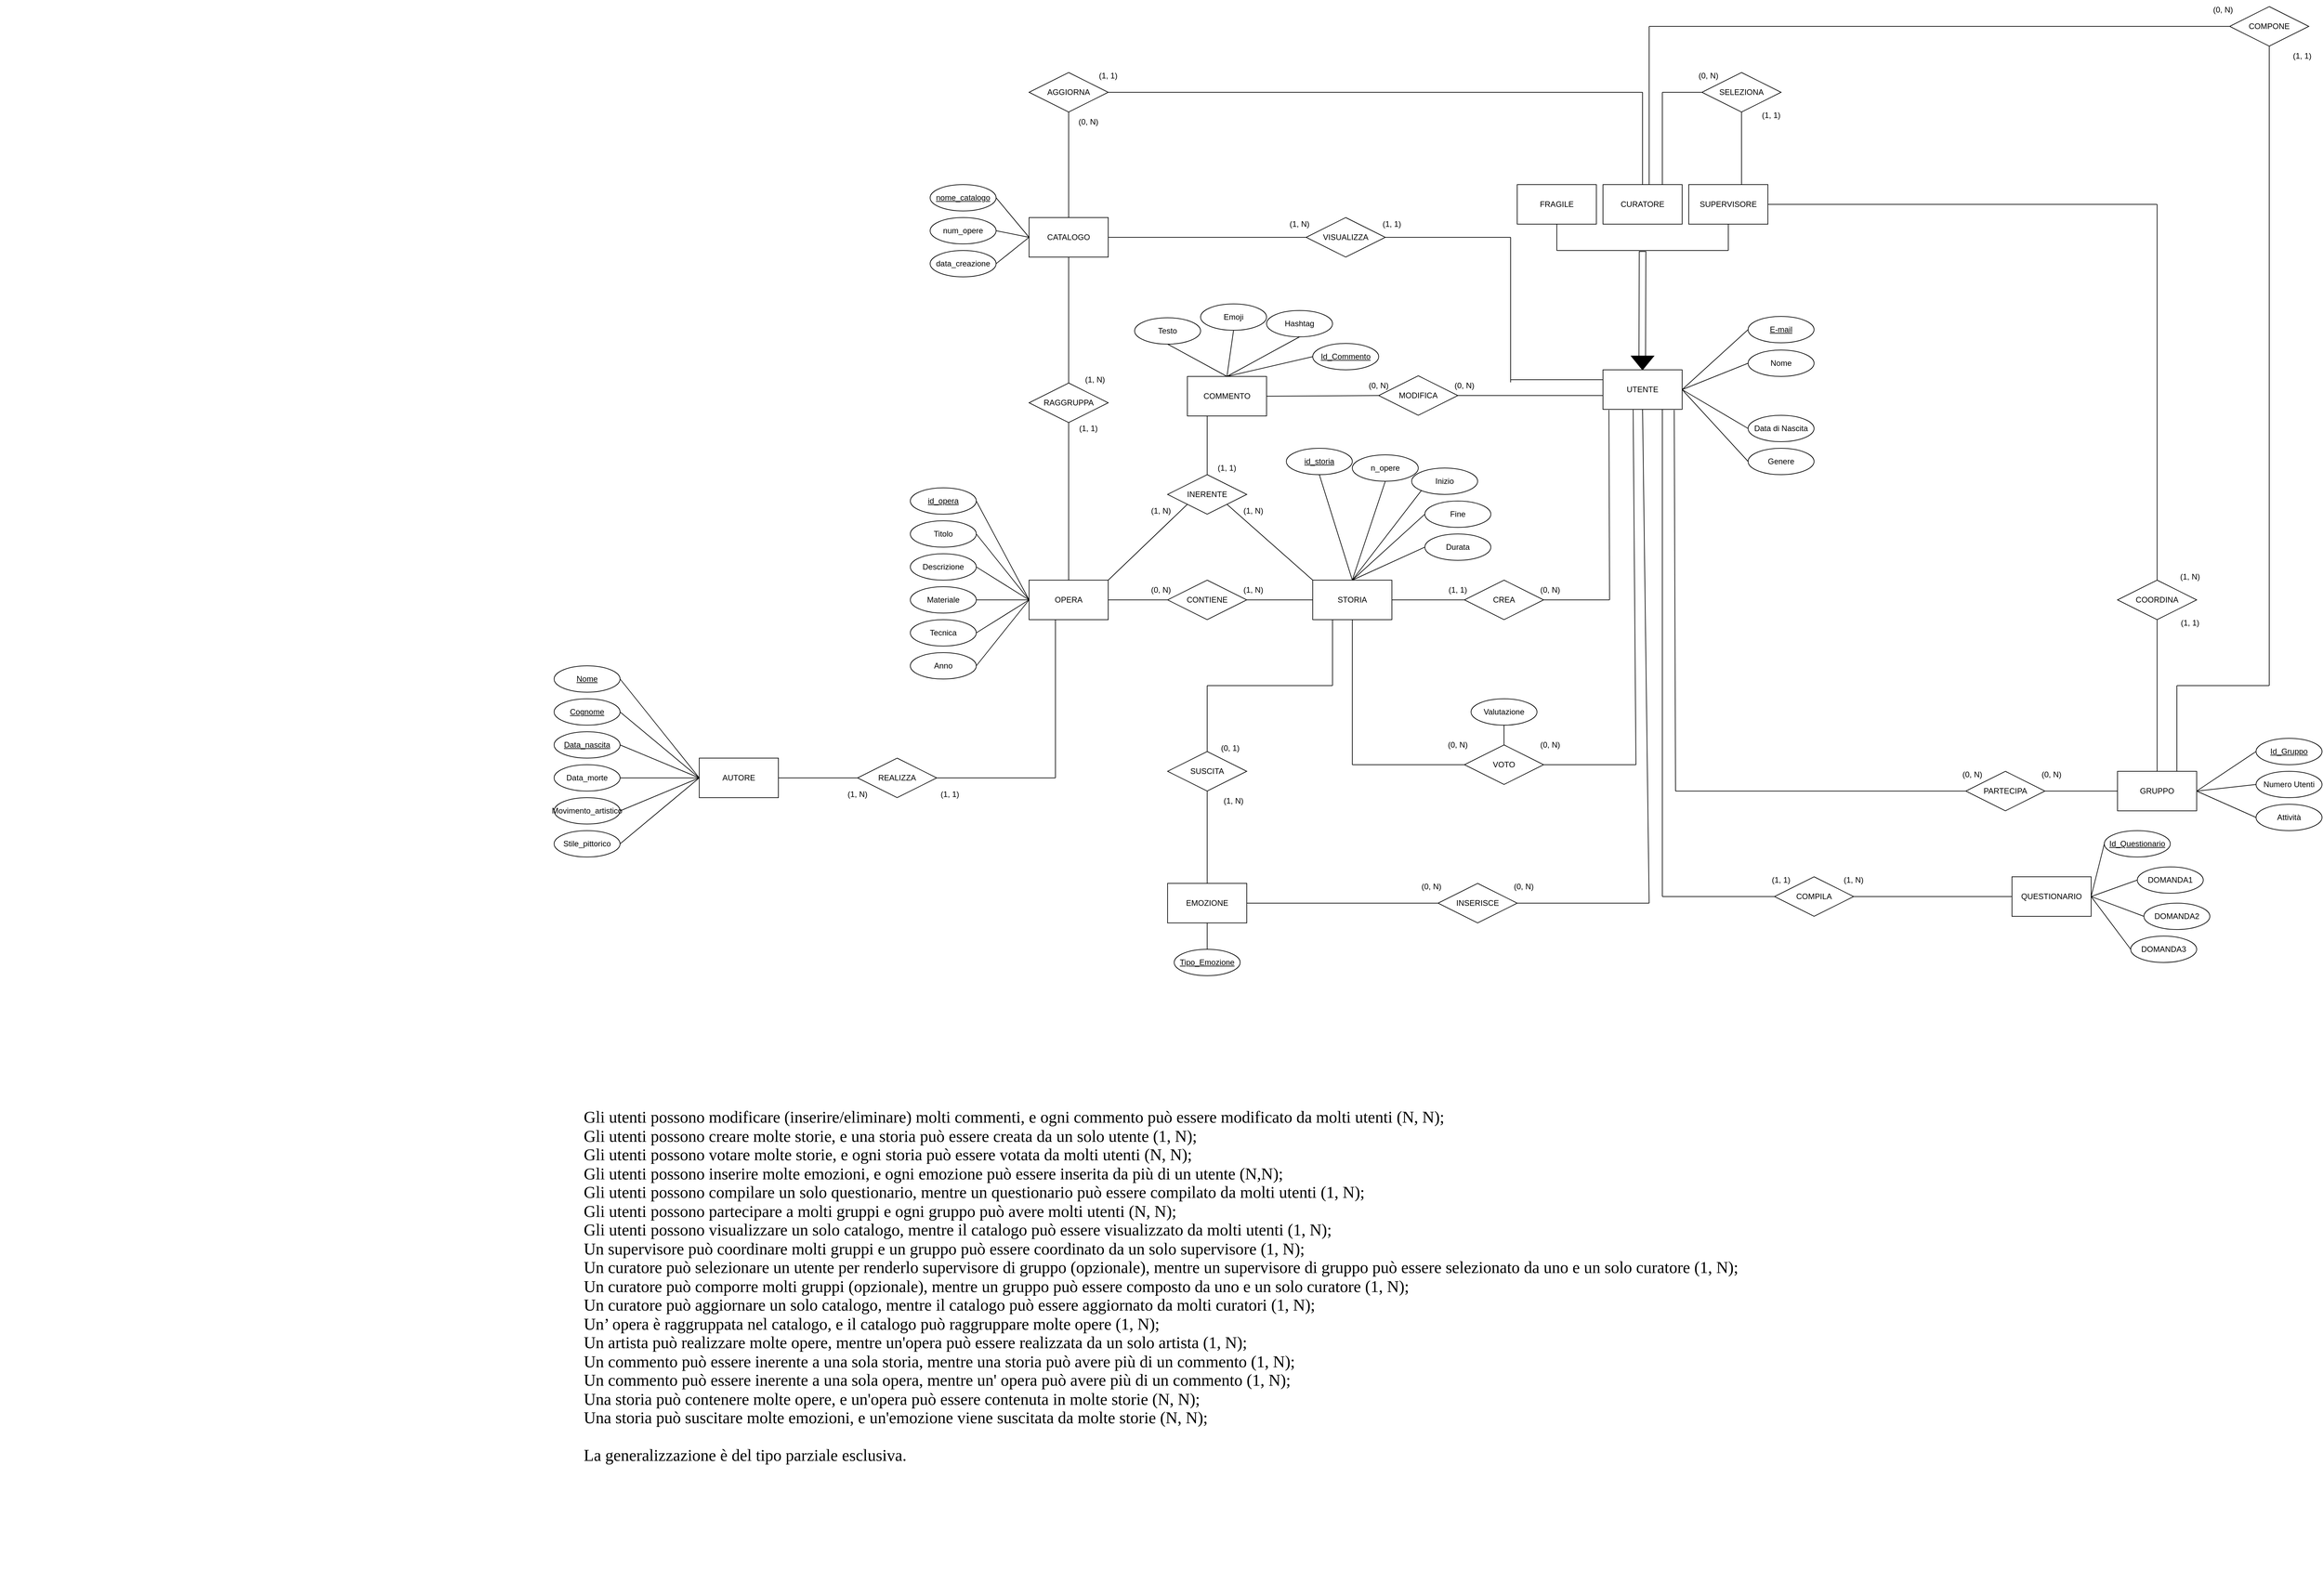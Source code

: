 <mxfile version="21.6.8" type="device" pages="2">
  <diagram id="R2lEEEUBdFMjLlhIrx00" name="SCHEMA E-R">
    <mxGraphModel dx="3744" dy="1752" grid="1" gridSize="10" guides="1" tooltips="1" connect="1" arrows="1" fold="1" page="1" pageScale="1" pageWidth="850" pageHeight="1100" math="0" shadow="0" extFonts="Permanent Marker^https://fonts.googleapis.com/css?family=Permanent+Marker">
      <root>
        <mxCell id="0" />
        <mxCell id="1" parent="0" />
        <mxCell id="YCA8TbRFyHemDOMjnd-R-2" value="FRAGILE" style="rounded=0;whiteSpace=wrap;html=1;" parent="1" vertex="1">
          <mxGeometry x="40" y="-320" width="120" height="60" as="geometry" />
        </mxCell>
        <mxCell id="YCA8TbRFyHemDOMjnd-R-3" value="CURATORE" style="rounded=0;whiteSpace=wrap;html=1;" parent="1" vertex="1">
          <mxGeometry x="170" y="-320" width="120" height="60" as="geometry" />
        </mxCell>
        <mxCell id="YCA8TbRFyHemDOMjnd-R-4" value="GRUPPO" style="rounded=0;whiteSpace=wrap;html=1;" parent="1" vertex="1">
          <mxGeometry x="950" y="570" width="120" height="60" as="geometry" />
        </mxCell>
        <mxCell id="YCA8TbRFyHemDOMjnd-R-5" value="SUPERVISORE" style="rounded=0;whiteSpace=wrap;html=1;" parent="1" vertex="1">
          <mxGeometry x="300" y="-320" width="120" height="60" as="geometry" />
        </mxCell>
        <mxCell id="YCA8TbRFyHemDOMjnd-R-6" value="OPERA" style="rounded=0;whiteSpace=wrap;html=1;" parent="1" vertex="1">
          <mxGeometry x="-700" y="280" width="120" height="60" as="geometry" />
        </mxCell>
        <mxCell id="YCA8TbRFyHemDOMjnd-R-7" value="CATALOGO" style="rounded=0;whiteSpace=wrap;html=1;" parent="1" vertex="1">
          <mxGeometry x="-700" y="-270" width="120" height="60" as="geometry" />
        </mxCell>
        <mxCell id="YCA8TbRFyHemDOMjnd-R-8" value="STORIA" style="rounded=0;whiteSpace=wrap;html=1;" parent="1" vertex="1">
          <mxGeometry x="-270" y="280" width="120" height="60" as="geometry" />
        </mxCell>
        <mxCell id="YCA8TbRFyHemDOMjnd-R-14" value="" style="endArrow=none;html=1;rounded=0;" parent="1" edge="1">
          <mxGeometry width="50" height="50" relative="1" as="geometry">
            <mxPoint x="360" y="-220" as="sourcePoint" />
            <mxPoint x="230" y="-220" as="targetPoint" />
          </mxGeometry>
        </mxCell>
        <mxCell id="YCA8TbRFyHemDOMjnd-R-15" value="" style="endArrow=none;html=1;rounded=0;" parent="1" edge="1">
          <mxGeometry width="50" height="50" relative="1" as="geometry">
            <mxPoint x="230" y="-220" as="sourcePoint" />
            <mxPoint x="100" y="-220" as="targetPoint" />
          </mxGeometry>
        </mxCell>
        <mxCell id="YCA8TbRFyHemDOMjnd-R-16" value="" style="endArrow=none;html=1;rounded=0;entryX=0.5;entryY=1;entryDx=0;entryDy=0;" parent="1" target="YCA8TbRFyHemDOMjnd-R-2" edge="1">
          <mxGeometry width="50" height="50" relative="1" as="geometry">
            <mxPoint x="100" y="-220" as="sourcePoint" />
            <mxPoint x="-30" y="-260" as="targetPoint" />
          </mxGeometry>
        </mxCell>
        <mxCell id="YCA8TbRFyHemDOMjnd-R-17" value="" style="shape=flexArrow;endArrow=classic;html=1;rounded=0;" parent="1" edge="1">
          <mxGeometry width="50" height="50" relative="1" as="geometry">
            <mxPoint x="230" y="-219" as="sourcePoint" />
            <mxPoint x="229.5" y="-39" as="targetPoint" />
          </mxGeometry>
        </mxCell>
        <mxCell id="YCA8TbRFyHemDOMjnd-R-19" value="UTENTE" style="rounded=0;whiteSpace=wrap;html=1;" parent="1" vertex="1">
          <mxGeometry x="170" y="-39" width="120" height="60" as="geometry" />
        </mxCell>
        <mxCell id="GYomrs1k6yFmH7QawRbg-1" value="CREA" style="shape=rhombus;perimeter=rhombusPerimeter;whiteSpace=wrap;html=1;align=center;" parent="1" vertex="1">
          <mxGeometry x="-40" y="280" width="120" height="60" as="geometry" />
        </mxCell>
        <mxCell id="GYomrs1k6yFmH7QawRbg-5" value="" style="endArrow=none;html=1;rounded=0;exitX=1;exitY=0.5;exitDx=0;exitDy=0;" parent="1" source="GYomrs1k6yFmH7QawRbg-1" edge="1">
          <mxGeometry width="50" height="50" relative="1" as="geometry">
            <mxPoint x="640" y="480" as="sourcePoint" />
            <mxPoint x="180" y="310" as="targetPoint" />
          </mxGeometry>
        </mxCell>
        <mxCell id="GYomrs1k6yFmH7QawRbg-7" value="(0, N)" style="text;html=1;strokeColor=none;fillColor=none;align=center;verticalAlign=middle;whiteSpace=wrap;rounded=0;" parent="1" vertex="1">
          <mxGeometry x="60" y="280" width="60" height="30" as="geometry" />
        </mxCell>
        <mxCell id="GYomrs1k6yFmH7QawRbg-8" value="CONTIENE" style="shape=rhombus;perimeter=rhombusPerimeter;whiteSpace=wrap;html=1;align=center;" parent="1" vertex="1">
          <mxGeometry x="-490" y="280" width="120" height="60" as="geometry" />
        </mxCell>
        <mxCell id="GYomrs1k6yFmH7QawRbg-10" value="" style="endArrow=none;html=1;rounded=0;entryX=1;entryY=0.5;entryDx=0;entryDy=0;exitX=1;exitY=0.5;exitDx=0;exitDy=0;" parent="1" source="GYomrs1k6yFmH7QawRbg-8" target="GYomrs1k6yFmH7QawRbg-8" edge="1">
          <mxGeometry width="50" height="50" relative="1" as="geometry">
            <mxPoint x="300" y="480" as="sourcePoint" />
            <mxPoint x="350" y="430" as="targetPoint" />
          </mxGeometry>
        </mxCell>
        <mxCell id="GYomrs1k6yFmH7QawRbg-12" value="" style="endArrow=none;html=1;rounded=0;entryX=0.5;entryY=1;entryDx=0;entryDy=0;" parent="1" target="YCA8TbRFyHemDOMjnd-R-5" edge="1">
          <mxGeometry width="50" height="50" relative="1" as="geometry">
            <mxPoint x="360" y="-220" as="sourcePoint" />
            <mxPoint x="560" y="70" as="targetPoint" />
          </mxGeometry>
        </mxCell>
        <mxCell id="GYomrs1k6yFmH7QawRbg-15" value="VOTO" style="shape=rhombus;perimeter=rhombusPerimeter;whiteSpace=wrap;html=1;align=center;" parent="1" vertex="1">
          <mxGeometry x="-40" y="530" width="120" height="60" as="geometry" />
        </mxCell>
        <mxCell id="GYomrs1k6yFmH7QawRbg-19" value="" style="endArrow=none;html=1;rounded=0;entryX=1;entryY=0.5;entryDx=0;entryDy=0;exitX=0;exitY=0.5;exitDx=0;exitDy=0;" parent="1" source="GYomrs1k6yFmH7QawRbg-1" target="YCA8TbRFyHemDOMjnd-R-8" edge="1">
          <mxGeometry width="50" height="50" relative="1" as="geometry">
            <mxPoint x="260" y="420" as="sourcePoint" />
            <mxPoint x="310" y="370" as="targetPoint" />
          </mxGeometry>
        </mxCell>
        <mxCell id="GYomrs1k6yFmH7QawRbg-20" value="" style="endArrow=none;html=1;rounded=0;entryX=1;entryY=0.5;entryDx=0;entryDy=0;exitX=0;exitY=0.5;exitDx=0;exitDy=0;" parent="1" source="YCA8TbRFyHemDOMjnd-R-8" target="GYomrs1k6yFmH7QawRbg-8" edge="1">
          <mxGeometry width="50" height="50" relative="1" as="geometry">
            <mxPoint x="-10" y="420" as="sourcePoint" />
            <mxPoint x="40" y="370" as="targetPoint" />
            <Array as="points">
              <mxPoint x="-310" y="310" />
            </Array>
          </mxGeometry>
        </mxCell>
        <mxCell id="GYomrs1k6yFmH7QawRbg-21" value="" style="endArrow=none;html=1;rounded=0;entryX=1;entryY=0.5;entryDx=0;entryDy=0;exitX=0;exitY=0.5;exitDx=0;exitDy=0;" parent="1" source="GYomrs1k6yFmH7QawRbg-8" target="YCA8TbRFyHemDOMjnd-R-6" edge="1">
          <mxGeometry width="50" height="50" relative="1" as="geometry">
            <mxPoint x="-80" y="420" as="sourcePoint" />
            <mxPoint x="-30" y="370" as="targetPoint" />
          </mxGeometry>
        </mxCell>
        <mxCell id="GYomrs1k6yFmH7QawRbg-26" value="RAGGRUPPA" style="shape=rhombus;perimeter=rhombusPerimeter;whiteSpace=wrap;html=1;align=center;" parent="1" vertex="1">
          <mxGeometry x="-700" y="-19" width="120" height="60" as="geometry" />
        </mxCell>
        <mxCell id="GYomrs1k6yFmH7QawRbg-31" value="" style="endArrow=none;html=1;rounded=0;entryX=0.5;entryY=0;entryDx=0;entryDy=0;exitX=0.5;exitY=1;exitDx=0;exitDy=0;" parent="1" source="YCA8TbRFyHemDOMjnd-R-7" target="GYomrs1k6yFmH7QawRbg-26" edge="1">
          <mxGeometry width="50" height="50" relative="1" as="geometry">
            <mxPoint x="325" y="-780" as="sourcePoint" />
            <mxPoint x="375" y="-830" as="targetPoint" />
          </mxGeometry>
        </mxCell>
        <mxCell id="GYomrs1k6yFmH7QawRbg-32" value="(1, N)" style="text;html=1;strokeColor=none;fillColor=none;align=center;verticalAlign=middle;whiteSpace=wrap;rounded=0;" parent="1" vertex="1">
          <mxGeometry x="-630" y="-39" width="60" height="30" as="geometry" />
        </mxCell>
        <mxCell id="GYomrs1k6yFmH7QawRbg-33" value="PARTECIPA" style="shape=rhombus;perimeter=rhombusPerimeter;whiteSpace=wrap;html=1;align=center;" parent="1" vertex="1">
          <mxGeometry x="720" y="570" width="120" height="60" as="geometry" />
        </mxCell>
        <mxCell id="GYomrs1k6yFmH7QawRbg-36" value="" style="endArrow=none;html=1;rounded=0;exitX=0;exitY=0.5;exitDx=0;exitDy=0;entryX=1;entryY=0.5;entryDx=0;entryDy=0;" parent="1" source="YCA8TbRFyHemDOMjnd-R-4" target="GYomrs1k6yFmH7QawRbg-33" edge="1">
          <mxGeometry width="50" height="50" relative="1" as="geometry">
            <mxPoint x="600" y="800" as="sourcePoint" />
            <mxPoint x="650" y="750" as="targetPoint" />
          </mxGeometry>
        </mxCell>
        <mxCell id="GYomrs1k6yFmH7QawRbg-37" value="(0, N)" style="text;html=1;strokeColor=none;fillColor=none;align=center;verticalAlign=middle;whiteSpace=wrap;rounded=0;" parent="1" vertex="1">
          <mxGeometry x="700" y="560" width="60" height="30" as="geometry" />
        </mxCell>
        <mxCell id="GYomrs1k6yFmH7QawRbg-56" value="" style="endArrow=none;html=1;rounded=0;entryX=0.381;entryY=1.011;entryDx=0;entryDy=0;entryPerimeter=0;" parent="1" target="YCA8TbRFyHemDOMjnd-R-19" edge="1">
          <mxGeometry width="50" height="50" relative="1" as="geometry">
            <mxPoint x="220" y="560" as="sourcePoint" />
            <mxPoint x="220" y="240" as="targetPoint" />
          </mxGeometry>
        </mxCell>
        <mxCell id="GYomrs1k6yFmH7QawRbg-61" value="" style="endArrow=none;html=1;rounded=0;exitX=0.075;exitY=1.017;exitDx=0;exitDy=0;exitPerimeter=0;" parent="1" source="YCA8TbRFyHemDOMjnd-R-19" edge="1">
          <mxGeometry width="50" height="50" relative="1" as="geometry">
            <mxPoint x="330" y="530" as="sourcePoint" />
            <mxPoint x="180" y="310" as="targetPoint" />
          </mxGeometry>
        </mxCell>
        <mxCell id="GYomrs1k6yFmH7QawRbg-62" value="" style="endArrow=none;html=1;rounded=0;entryX=0.9;entryY=1.017;entryDx=0;entryDy=0;entryPerimeter=0;" parent="1" target="YCA8TbRFyHemDOMjnd-R-19" edge="1">
          <mxGeometry width="50" height="50" relative="1" as="geometry">
            <mxPoint x="280" y="600" as="sourcePoint" />
            <mxPoint x="380" y="480" as="targetPoint" />
          </mxGeometry>
        </mxCell>
        <mxCell id="GYomrs1k6yFmH7QawRbg-63" value="" style="endArrow=none;html=1;rounded=0;exitX=0;exitY=0.5;exitDx=0;exitDy=0;" parent="1" source="GYomrs1k6yFmH7QawRbg-33" edge="1">
          <mxGeometry width="50" height="50" relative="1" as="geometry">
            <mxPoint x="330" y="530" as="sourcePoint" />
            <mxPoint x="280" y="600" as="targetPoint" />
          </mxGeometry>
        </mxCell>
        <mxCell id="GYomrs1k6yFmH7QawRbg-82" value="E-mail" style="ellipse;whiteSpace=wrap;html=1;align=center;fontStyle=4;" parent="1" vertex="1">
          <mxGeometry x="390" y="-120" width="100" height="40" as="geometry" />
        </mxCell>
        <mxCell id="GYomrs1k6yFmH7QawRbg-83" value="Nome" style="ellipse;whiteSpace=wrap;html=1;align=center;" parent="1" vertex="1">
          <mxGeometry x="390" y="-69" width="100" height="40" as="geometry" />
        </mxCell>
        <mxCell id="GYomrs1k6yFmH7QawRbg-84" value="Genere" style="ellipse;whiteSpace=wrap;html=1;align=center;" parent="1" vertex="1">
          <mxGeometry x="390" y="80" width="100" height="40" as="geometry" />
        </mxCell>
        <mxCell id="GYomrs1k6yFmH7QawRbg-85" value="Data di Nascita" style="ellipse;whiteSpace=wrap;html=1;align=center;" parent="1" vertex="1">
          <mxGeometry x="390" y="30" width="100" height="40" as="geometry" />
        </mxCell>
        <mxCell id="GYomrs1k6yFmH7QawRbg-86" value="" style="endArrow=none;html=1;rounded=0;exitX=1;exitY=0.5;exitDx=0;exitDy=0;entryX=0;entryY=0.5;entryDx=0;entryDy=0;" parent="1" source="YCA8TbRFyHemDOMjnd-R-19" target="GYomrs1k6yFmH7QawRbg-84" edge="1">
          <mxGeometry width="50" height="50" relative="1" as="geometry">
            <mxPoint x="300" y="340" as="sourcePoint" />
            <mxPoint x="350" y="290" as="targetPoint" />
          </mxGeometry>
        </mxCell>
        <mxCell id="GYomrs1k6yFmH7QawRbg-87" value="" style="endArrow=none;html=1;rounded=0;exitX=1;exitY=0.5;exitDx=0;exitDy=0;entryX=0;entryY=0.5;entryDx=0;entryDy=0;" parent="1" source="YCA8TbRFyHemDOMjnd-R-19" target="GYomrs1k6yFmH7QawRbg-85" edge="1">
          <mxGeometry width="50" height="50" relative="1" as="geometry">
            <mxPoint x="300" y="340" as="sourcePoint" />
            <mxPoint x="350" y="290" as="targetPoint" />
          </mxGeometry>
        </mxCell>
        <mxCell id="GYomrs1k6yFmH7QawRbg-89" value="" style="endArrow=none;html=1;rounded=0;exitX=1;exitY=0.5;exitDx=0;exitDy=0;entryX=0;entryY=0.5;entryDx=0;entryDy=0;" parent="1" source="YCA8TbRFyHemDOMjnd-R-19" target="GYomrs1k6yFmH7QawRbg-82" edge="1">
          <mxGeometry width="50" height="50" relative="1" as="geometry">
            <mxPoint x="300" y="121" as="sourcePoint" />
            <mxPoint x="350" y="71" as="targetPoint" />
          </mxGeometry>
        </mxCell>
        <mxCell id="GYomrs1k6yFmH7QawRbg-90" value="" style="endArrow=none;html=1;rounded=0;exitX=1;exitY=0.5;exitDx=0;exitDy=0;entryX=0;entryY=0.5;entryDx=0;entryDy=0;" parent="1" source="YCA8TbRFyHemDOMjnd-R-19" target="GYomrs1k6yFmH7QawRbg-83" edge="1">
          <mxGeometry width="50" height="50" relative="1" as="geometry">
            <mxPoint x="300" y="121" as="sourcePoint" />
            <mxPoint x="350" y="71" as="targetPoint" />
          </mxGeometry>
        </mxCell>
        <mxCell id="GYomrs1k6yFmH7QawRbg-94" value="Attività" style="ellipse;whiteSpace=wrap;html=1;align=center;" parent="1" vertex="1">
          <mxGeometry x="1160" y="620" width="100" height="40" as="geometry" />
        </mxCell>
        <mxCell id="GYomrs1k6yFmH7QawRbg-95" value="Numero Utenti" style="ellipse;whiteSpace=wrap;html=1;align=center;" parent="1" vertex="1">
          <mxGeometry x="1160" y="570" width="100" height="40" as="geometry" />
        </mxCell>
        <mxCell id="GYomrs1k6yFmH7QawRbg-96" value="" style="endArrow=none;html=1;rounded=0;exitX=1;exitY=0.5;exitDx=0;exitDy=0;entryX=0;entryY=0.5;entryDx=0;entryDy=0;" parent="1" source="YCA8TbRFyHemDOMjnd-R-4" target="GYomrs1k6yFmH7QawRbg-94" edge="1">
          <mxGeometry width="50" height="50" relative="1" as="geometry">
            <mxPoint x="1070" y="510" as="sourcePoint" />
            <mxPoint x="1120" y="460" as="targetPoint" />
          </mxGeometry>
        </mxCell>
        <mxCell id="GYomrs1k6yFmH7QawRbg-97" value="" style="endArrow=none;html=1;rounded=0;exitX=1;exitY=0.5;exitDx=0;exitDy=0;entryX=0;entryY=0.5;entryDx=0;entryDy=0;" parent="1" source="YCA8TbRFyHemDOMjnd-R-4" target="GYomrs1k6yFmH7QawRbg-95" edge="1">
          <mxGeometry width="50" height="50" relative="1" as="geometry">
            <mxPoint x="1070" y="510" as="sourcePoint" />
            <mxPoint x="1120" y="460" as="targetPoint" />
          </mxGeometry>
        </mxCell>
        <mxCell id="GYomrs1k6yFmH7QawRbg-98" value="" style="endArrow=none;html=1;rounded=0;exitX=1;exitY=0.5;exitDx=0;exitDy=0;entryX=0;entryY=0.5;entryDx=0;entryDy=0;" parent="1" source="YCA8TbRFyHemDOMjnd-R-4" edge="1">
          <mxGeometry width="50" height="50" relative="1" as="geometry">
            <mxPoint x="1070" y="510" as="sourcePoint" />
            <mxPoint x="1160.0" y="540" as="targetPoint" />
          </mxGeometry>
        </mxCell>
        <mxCell id="GYomrs1k6yFmH7QawRbg-102" value="Materiale" style="ellipse;whiteSpace=wrap;html=1;align=center;" parent="1" vertex="1">
          <mxGeometry x="-880" y="290" width="100" height="40" as="geometry" />
        </mxCell>
        <mxCell id="GYomrs1k6yFmH7QawRbg-103" value="Descrizione" style="ellipse;whiteSpace=wrap;html=1;align=center;" parent="1" vertex="1">
          <mxGeometry x="-880" y="240" width="100" height="40" as="geometry" />
        </mxCell>
        <mxCell id="GYomrs1k6yFmH7QawRbg-104" value="Anno" style="ellipse;whiteSpace=wrap;html=1;align=center;" parent="1" vertex="1">
          <mxGeometry x="-880" y="390" width="100" height="40" as="geometry" />
        </mxCell>
        <mxCell id="GYomrs1k6yFmH7QawRbg-105" value="Tecnica" style="ellipse;whiteSpace=wrap;html=1;align=center;" parent="1" vertex="1">
          <mxGeometry x="-880" y="340" width="100" height="40" as="geometry" />
        </mxCell>
        <mxCell id="GYomrs1k6yFmH7QawRbg-107" value="Titolo" style="ellipse;whiteSpace=wrap;html=1;align=center;" parent="1" vertex="1">
          <mxGeometry x="-880" y="190" width="100" height="40" as="geometry" />
        </mxCell>
        <mxCell id="GYomrs1k6yFmH7QawRbg-108" value="" style="endArrow=none;html=1;rounded=0;entryX=0;entryY=0.5;entryDx=0;entryDy=0;exitX=1;exitY=0.5;exitDx=0;exitDy=0;" parent="1" source="GYomrs1k6yFmH7QawRbg-107" target="YCA8TbRFyHemDOMjnd-R-6" edge="1">
          <mxGeometry width="50" height="50" relative="1" as="geometry">
            <mxPoint x="-380" y="450" as="sourcePoint" />
            <mxPoint x="-330" y="400" as="targetPoint" />
          </mxGeometry>
        </mxCell>
        <mxCell id="GYomrs1k6yFmH7QawRbg-109" value="" style="endArrow=none;html=1;rounded=0;entryX=0;entryY=0.5;entryDx=0;entryDy=0;exitX=1;exitY=0.5;exitDx=0;exitDy=0;" parent="1" source="GYomrs1k6yFmH7QawRbg-104" target="YCA8TbRFyHemDOMjnd-R-6" edge="1">
          <mxGeometry width="50" height="50" relative="1" as="geometry">
            <mxPoint x="-380" y="450" as="sourcePoint" />
            <mxPoint x="-330" y="400" as="targetPoint" />
          </mxGeometry>
        </mxCell>
        <mxCell id="GYomrs1k6yFmH7QawRbg-110" value="" style="endArrow=none;html=1;rounded=0;entryX=0;entryY=0.5;entryDx=0;entryDy=0;exitX=1;exitY=0.5;exitDx=0;exitDy=0;" parent="1" source="GYomrs1k6yFmH7QawRbg-105" target="YCA8TbRFyHemDOMjnd-R-6" edge="1">
          <mxGeometry width="50" height="50" relative="1" as="geometry">
            <mxPoint x="-380" y="450" as="sourcePoint" />
            <mxPoint x="-330" y="400" as="targetPoint" />
          </mxGeometry>
        </mxCell>
        <mxCell id="GYomrs1k6yFmH7QawRbg-111" value="" style="endArrow=none;html=1;rounded=0;entryX=0;entryY=0.5;entryDx=0;entryDy=0;exitX=1;exitY=0.5;exitDx=0;exitDy=0;" parent="1" source="GYomrs1k6yFmH7QawRbg-102" target="YCA8TbRFyHemDOMjnd-R-6" edge="1">
          <mxGeometry width="50" height="50" relative="1" as="geometry">
            <mxPoint x="-380" y="450" as="sourcePoint" />
            <mxPoint x="-330" y="400" as="targetPoint" />
          </mxGeometry>
        </mxCell>
        <mxCell id="GYomrs1k6yFmH7QawRbg-112" value="" style="endArrow=none;html=1;rounded=0;entryX=0;entryY=0.5;entryDx=0;entryDy=0;exitX=1;exitY=0.5;exitDx=0;exitDy=0;" parent="1" source="GYomrs1k6yFmH7QawRbg-103" target="YCA8TbRFyHemDOMjnd-R-6" edge="1">
          <mxGeometry width="50" height="50" relative="1" as="geometry">
            <mxPoint x="-380" y="450" as="sourcePoint" />
            <mxPoint x="-330" y="400" as="targetPoint" />
          </mxGeometry>
        </mxCell>
        <mxCell id="GYomrs1k6yFmH7QawRbg-114" value="" style="endArrow=none;html=1;rounded=0;entryX=0;entryY=0.5;entryDx=0;entryDy=0;exitX=1;exitY=0.5;exitDx=0;exitDy=0;" parent="1" target="YCA8TbRFyHemDOMjnd-R-6" edge="1">
          <mxGeometry width="50" height="50" relative="1" as="geometry">
            <mxPoint x="-780" y="160" as="sourcePoint" />
            <mxPoint x="-610" y="410" as="targetPoint" />
          </mxGeometry>
        </mxCell>
        <mxCell id="GYomrs1k6yFmH7QawRbg-115" value="Durata" style="ellipse;whiteSpace=wrap;html=1;align=center;" parent="1" vertex="1">
          <mxGeometry x="-100" y="210" width="100" height="40" as="geometry" />
        </mxCell>
        <mxCell id="GYomrs1k6yFmH7QawRbg-120" value="Inizio" style="ellipse;whiteSpace=wrap;html=1;align=center;" parent="1" vertex="1">
          <mxGeometry x="-120" y="110" width="100" height="40" as="geometry" />
        </mxCell>
        <mxCell id="GYomrs1k6yFmH7QawRbg-121" value="Fine" style="ellipse;whiteSpace=wrap;html=1;align=center;" parent="1" vertex="1">
          <mxGeometry x="-100" y="160" width="100" height="40" as="geometry" />
        </mxCell>
        <mxCell id="GYomrs1k6yFmH7QawRbg-125" value="" style="endArrow=none;html=1;rounded=0;exitX=0.5;exitY=0;exitDx=0;exitDy=0;entryX=0;entryY=0.5;entryDx=0;entryDy=0;" parent="1" source="YCA8TbRFyHemDOMjnd-R-8" target="GYomrs1k6yFmH7QawRbg-115" edge="1">
          <mxGeometry width="50" height="50" relative="1" as="geometry">
            <mxPoint x="-10" y="420" as="sourcePoint" />
            <mxPoint x="40" y="370" as="targetPoint" />
          </mxGeometry>
        </mxCell>
        <mxCell id="GYomrs1k6yFmH7QawRbg-126" value="" style="endArrow=none;html=1;rounded=0;entryX=0;entryY=0.5;entryDx=0;entryDy=0;" parent="1" target="GYomrs1k6yFmH7QawRbg-121" edge="1">
          <mxGeometry width="50" height="50" relative="1" as="geometry">
            <mxPoint x="-210" y="280" as="sourcePoint" />
            <mxPoint x="40" y="370" as="targetPoint" />
          </mxGeometry>
        </mxCell>
        <mxCell id="GYomrs1k6yFmH7QawRbg-127" value="" style="endArrow=none;html=1;rounded=0;exitX=0.5;exitY=0;exitDx=0;exitDy=0;entryX=0;entryY=1;entryDx=0;entryDy=0;" parent="1" source="YCA8TbRFyHemDOMjnd-R-8" target="GYomrs1k6yFmH7QawRbg-120" edge="1">
          <mxGeometry width="50" height="50" relative="1" as="geometry">
            <mxPoint x="-10" y="420" as="sourcePoint" />
            <mxPoint x="40" y="370" as="targetPoint" />
          </mxGeometry>
        </mxCell>
        <mxCell id="GYomrs1k6yFmH7QawRbg-139" value="Hashtag" style="ellipse;whiteSpace=wrap;html=1;align=center;" parent="1" vertex="1">
          <mxGeometry x="-340" y="-129" width="100" height="40" as="geometry" />
        </mxCell>
        <mxCell id="GYomrs1k6yFmH7QawRbg-140" value="Emoji" style="ellipse;whiteSpace=wrap;html=1;align=center;" parent="1" vertex="1">
          <mxGeometry x="-440" y="-139" width="100" height="40" as="geometry" />
        </mxCell>
        <mxCell id="GYomrs1k6yFmH7QawRbg-141" value="Testo" style="ellipse;whiteSpace=wrap;html=1;align=center;" parent="1" vertex="1">
          <mxGeometry x="-540" y="-118" width="100" height="40" as="geometry" />
        </mxCell>
        <mxCell id="-k3SXCIxUYXeLe7cumjK-2" value="" style="endArrow=none;html=1;rounded=0;entryX=0.5;entryY=0;entryDx=0;entryDy=0;exitX=0.5;exitY=1;exitDx=0;exitDy=0;" parent="1" source="-k3SXCIxUYXeLe7cumjK-3" target="GYomrs1k6yFmH7QawRbg-15" edge="1">
          <mxGeometry width="50" height="50" relative="1" as="geometry">
            <mxPoint x="10" y="499" as="sourcePoint" />
            <mxPoint x="150" y="679" as="targetPoint" />
          </mxGeometry>
        </mxCell>
        <mxCell id="-k3SXCIxUYXeLe7cumjK-3" value="Valutazione" style="ellipse;whiteSpace=wrap;html=1;align=center;" parent="1" vertex="1">
          <mxGeometry x="-30" y="460" width="100" height="40" as="geometry" />
        </mxCell>
        <mxCell id="-k3SXCIxUYXeLe7cumjK-5" value="AGGIORNA" style="shape=rhombus;perimeter=rhombusPerimeter;whiteSpace=wrap;html=1;align=center;" parent="1" vertex="1">
          <mxGeometry x="-700" y="-490" width="120" height="60" as="geometry" />
        </mxCell>
        <mxCell id="kq0Pm3meeBXou0rlELC5-6" value="" style="endArrow=none;html=1;rounded=0;entryX=0.5;entryY=1;entryDx=0;entryDy=0;" parent="1" target="YCA8TbRFyHemDOMjnd-R-8" edge="1">
          <mxGeometry width="50" height="50" relative="1" as="geometry">
            <mxPoint x="-210" y="560" as="sourcePoint" />
            <mxPoint x="260" y="570" as="targetPoint" />
          </mxGeometry>
        </mxCell>
        <mxCell id="kq0Pm3meeBXou0rlELC5-18" value="" style="endArrow=none;html=1;rounded=0;entryX=0.5;entryY=1;entryDx=0;entryDy=0;exitX=0.5;exitY=0;exitDx=0;exitDy=0;" parent="1" source="YCA8TbRFyHemDOMjnd-R-7" target="-k3SXCIxUYXeLe7cumjK-5" edge="1">
          <mxGeometry width="50" height="50" relative="1" as="geometry">
            <mxPoint x="130" y="-90" as="sourcePoint" />
            <mxPoint x="180" y="-140" as="targetPoint" />
          </mxGeometry>
        </mxCell>
        <mxCell id="kq0Pm3meeBXou0rlELC5-19" value="" style="endArrow=none;html=1;rounded=0;entryX=0.5;entryY=1;entryDx=0;entryDy=0;exitX=0.5;exitY=0;exitDx=0;exitDy=0;" parent="1" source="YCA8TbRFyHemDOMjnd-R-6" target="GYomrs1k6yFmH7QawRbg-26" edge="1">
          <mxGeometry width="50" height="50" relative="1" as="geometry">
            <mxPoint x="140" y="-90" as="sourcePoint" />
            <mxPoint x="190" y="-140" as="targetPoint" />
          </mxGeometry>
        </mxCell>
        <mxCell id="kq0Pm3meeBXou0rlELC5-20" value="COORDINA" style="shape=rhombus;perimeter=rhombusPerimeter;whiteSpace=wrap;html=1;align=center;" parent="1" vertex="1">
          <mxGeometry x="950" y="280" width="120" height="60" as="geometry" />
        </mxCell>
        <mxCell id="kq0Pm3meeBXou0rlELC5-21" value="" style="endArrow=none;html=1;rounded=0;exitX=0.5;exitY=0;exitDx=0;exitDy=0;" parent="1" source="kq0Pm3meeBXou0rlELC5-20" edge="1">
          <mxGeometry width="50" height="50" relative="1" as="geometry">
            <mxPoint x="320" y="160" as="sourcePoint" />
            <mxPoint x="1010" y="-290" as="targetPoint" />
          </mxGeometry>
        </mxCell>
        <mxCell id="kq0Pm3meeBXou0rlELC5-22" value="" style="endArrow=none;html=1;rounded=0;entryX=1;entryY=0.5;entryDx=0;entryDy=0;" parent="1" target="YCA8TbRFyHemDOMjnd-R-5" edge="1">
          <mxGeometry width="50" height="50" relative="1" as="geometry">
            <mxPoint x="1010" y="-290" as="sourcePoint" />
            <mxPoint x="370" y="110" as="targetPoint" />
          </mxGeometry>
        </mxCell>
        <mxCell id="kq0Pm3meeBXou0rlELC5-23" value="" style="endArrow=none;html=1;rounded=0;entryX=0.5;entryY=1;entryDx=0;entryDy=0;exitX=0.5;exitY=0;exitDx=0;exitDy=0;" parent="1" source="YCA8TbRFyHemDOMjnd-R-4" target="kq0Pm3meeBXou0rlELC5-20" edge="1">
          <mxGeometry width="50" height="50" relative="1" as="geometry">
            <mxPoint x="320" y="160" as="sourcePoint" />
            <mxPoint x="370" y="110" as="targetPoint" />
          </mxGeometry>
        </mxCell>
        <mxCell id="kq0Pm3meeBXou0rlELC5-24" value="" style="endArrow=none;html=1;rounded=0;exitX=1;exitY=0.5;exitDx=0;exitDy=0;" parent="1" source="-k3SXCIxUYXeLe7cumjK-5" edge="1">
          <mxGeometry width="50" height="50" relative="1" as="geometry">
            <mxPoint x="320" y="160" as="sourcePoint" />
            <mxPoint x="230" y="-460" as="targetPoint" />
          </mxGeometry>
        </mxCell>
        <mxCell id="kq0Pm3meeBXou0rlELC5-25" value="" style="endArrow=none;html=1;rounded=0;entryX=0.5;entryY=0;entryDx=0;entryDy=0;" parent="1" target="YCA8TbRFyHemDOMjnd-R-3" edge="1">
          <mxGeometry width="50" height="50" relative="1" as="geometry">
            <mxPoint x="230" y="-460" as="sourcePoint" />
            <mxPoint x="370" y="110" as="targetPoint" />
          </mxGeometry>
        </mxCell>
        <mxCell id="kq0Pm3meeBXou0rlELC5-26" value="" style="endArrow=none;html=1;rounded=0;entryX=0.75;entryY=1;entryDx=0;entryDy=0;" parent="1" target="YCA8TbRFyHemDOMjnd-R-19" edge="1">
          <mxGeometry width="50" height="50" relative="1" as="geometry">
            <mxPoint x="260" y="760" as="sourcePoint" />
            <mxPoint x="240" y="180" as="targetPoint" />
          </mxGeometry>
        </mxCell>
        <mxCell id="kq0Pm3meeBXou0rlELC5-27" value="COMPILA" style="shape=rhombus;perimeter=rhombusPerimeter;whiteSpace=wrap;html=1;align=center;" parent="1" vertex="1">
          <mxGeometry x="430" y="730" width="120" height="60" as="geometry" />
        </mxCell>
        <mxCell id="kq0Pm3meeBXou0rlELC5-28" value="QUESTIONARIO" style="rounded=0;whiteSpace=wrap;html=1;" parent="1" vertex="1">
          <mxGeometry x="790" y="730" width="120" height="60" as="geometry" />
        </mxCell>
        <mxCell id="kq0Pm3meeBXou0rlELC5-29" value="" style="endArrow=none;html=1;rounded=0;entryX=0;entryY=0.5;entryDx=0;entryDy=0;exitX=1;exitY=0.5;exitDx=0;exitDy=0;" parent="1" source="kq0Pm3meeBXou0rlELC5-27" target="kq0Pm3meeBXou0rlELC5-28" edge="1">
          <mxGeometry width="50" height="50" relative="1" as="geometry">
            <mxPoint x="190" y="230" as="sourcePoint" />
            <mxPoint x="240" y="180" as="targetPoint" />
          </mxGeometry>
        </mxCell>
        <mxCell id="kq0Pm3meeBXou0rlELC5-30" value="" style="endArrow=none;html=1;rounded=0;exitX=0;exitY=0.5;exitDx=0;exitDy=0;" parent="1" source="kq0Pm3meeBXou0rlELC5-27" edge="1">
          <mxGeometry width="50" height="50" relative="1" as="geometry">
            <mxPoint x="190" y="230" as="sourcePoint" />
            <mxPoint x="260" y="760" as="targetPoint" />
          </mxGeometry>
        </mxCell>
        <mxCell id="kq0Pm3meeBXou0rlELC5-31" value="DOMANDA1" style="ellipse;whiteSpace=wrap;html=1;align=center;" parent="1" vertex="1">
          <mxGeometry x="980" y="715" width="100" height="40" as="geometry" />
        </mxCell>
        <mxCell id="kq0Pm3meeBXou0rlELC5-32" value="DOMANDA3" style="ellipse;whiteSpace=wrap;html=1;align=center;" parent="1" vertex="1">
          <mxGeometry x="970" y="820" width="100" height="40" as="geometry" />
        </mxCell>
        <mxCell id="kq0Pm3meeBXou0rlELC5-33" value="DOMANDA2" style="ellipse;whiteSpace=wrap;html=1;align=center;" parent="1" vertex="1">
          <mxGeometry x="990" y="770" width="100" height="40" as="geometry" />
        </mxCell>
        <mxCell id="kq0Pm3meeBXou0rlELC5-34" value="" style="endArrow=none;html=1;rounded=0;entryX=0;entryY=0.5;entryDx=0;entryDy=0;exitX=1;exitY=0.5;exitDx=0;exitDy=0;" parent="1" source="kq0Pm3meeBXou0rlELC5-28" target="kq0Pm3meeBXou0rlELC5-32" edge="1">
          <mxGeometry width="50" height="50" relative="1" as="geometry">
            <mxPoint x="550" y="720" as="sourcePoint" />
            <mxPoint x="600" y="670" as="targetPoint" />
          </mxGeometry>
        </mxCell>
        <mxCell id="kq0Pm3meeBXou0rlELC5-35" value="" style="endArrow=none;html=1;rounded=0;entryX=0;entryY=0.5;entryDx=0;entryDy=0;exitX=1;exitY=0.5;exitDx=0;exitDy=0;" parent="1" source="kq0Pm3meeBXou0rlELC5-28" target="kq0Pm3meeBXou0rlELC5-33" edge="1">
          <mxGeometry width="50" height="50" relative="1" as="geometry">
            <mxPoint x="550" y="720" as="sourcePoint" />
            <mxPoint x="600" y="670" as="targetPoint" />
          </mxGeometry>
        </mxCell>
        <mxCell id="kq0Pm3meeBXou0rlELC5-36" value="" style="endArrow=none;html=1;rounded=0;entryX=0;entryY=0.5;entryDx=0;entryDy=0;exitX=1;exitY=0.5;exitDx=0;exitDy=0;" parent="1" source="kq0Pm3meeBXou0rlELC5-28" target="kq0Pm3meeBXou0rlELC5-31" edge="1">
          <mxGeometry width="50" height="50" relative="1" as="geometry">
            <mxPoint x="550" y="720" as="sourcePoint" />
            <mxPoint x="600" y="670" as="targetPoint" />
          </mxGeometry>
        </mxCell>
        <mxCell id="kq0Pm3meeBXou0rlELC5-38" value="(1, 1)" style="text;html=1;strokeColor=none;fillColor=none;align=center;verticalAlign=middle;whiteSpace=wrap;rounded=0;" parent="1" vertex="1">
          <mxGeometry x="-610" y="-500" width="60" height="30" as="geometry" />
        </mxCell>
        <mxCell id="kq0Pm3meeBXou0rlELC5-39" value="(0, N)" style="text;html=1;strokeColor=none;fillColor=none;align=center;verticalAlign=middle;whiteSpace=wrap;rounded=0;" parent="1" vertex="1">
          <mxGeometry x="60" y="515" width="60" height="30" as="geometry" />
        </mxCell>
        <mxCell id="kq0Pm3meeBXou0rlELC5-42" value="(1, 1)" style="text;html=1;strokeColor=none;fillColor=none;align=center;verticalAlign=middle;whiteSpace=wrap;rounded=0;" parent="1" vertex="1">
          <mxGeometry x="410" y="720" width="60" height="30" as="geometry" />
        </mxCell>
        <mxCell id="kq0Pm3meeBXou0rlELC5-43" value="(1, N)" style="text;html=1;strokeColor=none;fillColor=none;align=center;verticalAlign=middle;whiteSpace=wrap;rounded=0;" parent="1" vertex="1">
          <mxGeometry x="1030" y="260" width="60" height="30" as="geometry" />
        </mxCell>
        <mxCell id="kq0Pm3meeBXou0rlELC5-44" value="&lt;p style=&quot;margin: 0cm 0cm 7pt; line-height: 19.2px; font-family: &amp;quot;Liberation Serif&amp;quot;, serif; text-align: start; font-size: 25px;&quot; class=&quot;Textbody&quot;&gt;&lt;font style=&quot;font-size: 25px;&quot;&gt;Gli utenti possono modificare (inserire/eliminare) molti commenti, e ogni commento può essere modificato da molti utenti (N, N);&lt;/font&gt;&lt;/p&gt;&lt;p style=&quot;margin: 0cm 0cm 7pt; line-height: 19.2px; font-family: &amp;quot;Liberation Serif&amp;quot;, serif; text-align: start; font-size: 25px;&quot; class=&quot;Textbody&quot;&gt;&lt;font style=&quot;font-size: 25px;&quot;&gt;Gli utenti possono creare molte storie, e una storia può essere creata da un solo utente (1, N);&lt;/font&gt;&lt;/p&gt;&lt;p style=&quot;margin: 0cm 0cm 7pt; line-height: 19.2px; font-family: &amp;quot;Liberation Serif&amp;quot;, serif; text-align: start; font-size: 25px;&quot; class=&quot;Textbody&quot;&gt;&lt;font style=&quot;font-size: 25px;&quot;&gt;Gli utenti possono votare molte storie, e ogni storia può essere votata da molti utenti (N, N);&lt;/font&gt;&lt;/p&gt;&lt;p style=&quot;margin: 0cm 0cm 7pt; line-height: 19.2px; font-family: &amp;quot;Liberation Serif&amp;quot;, serif; text-align: start; font-size: 25px;&quot; class=&quot;Textbody&quot;&gt;&lt;font style=&quot;font-size: 25px;&quot;&gt;Gli utenti possono inserire molte emozioni, e ogni emozione può essere inserita da più di un utente (N,N);&lt;/font&gt;&lt;/p&gt;&lt;p style=&quot;margin: 0cm 0cm 7pt; line-height: 19.2px; font-family: &amp;quot;Liberation Serif&amp;quot;, serif; text-align: start; font-size: 25px;&quot; class=&quot;Textbody&quot;&gt;&lt;font style=&quot;font-size: 25px;&quot;&gt;Gli utenti possono compilare un solo questionario, mentre un questionario può essere compilato da molti utenti (1, N);&lt;br&gt;&lt;/font&gt;&lt;/p&gt;&lt;p style=&quot;margin: 0cm 0cm 7pt; line-height: 19.2px; font-family: &amp;quot;Liberation Serif&amp;quot;, serif; text-align: start; font-size: 25px;&quot; class=&quot;Textbody&quot;&gt;&lt;font style=&quot;font-size: 25px;&quot;&gt;Gli utenti possono partecipare a molti gruppi e ogni gruppo può avere molti utenti (N, N);&lt;/font&gt;&lt;/p&gt;&lt;p style=&quot;margin: 0cm 0cm 7pt; line-height: 19.2px; font-family: &amp;quot;Liberation Serif&amp;quot;, serif; text-align: start; font-size: 25px;&quot; class=&quot;Textbody&quot;&gt;Gli utenti possono visualizzare un solo catalogo, mentre il catalogo può essere visualizzato da molti utenti (1, N);&lt;/p&gt;&lt;p style=&quot;border-color: var(--border-color); margin: 0cm 0cm 7pt; line-height: 19.2px; font-family: &amp;quot;Liberation Serif&amp;quot;, serif; text-align: start; font-size: 25px;&quot; class=&quot;Textbody&quot;&gt;&lt;font style=&quot;border-color: var(--border-color);&quot;&gt;Un supervisore può coordinare molti gruppi e un gruppo può essere coordinato da un solo supervisore (1, N);&lt;/font&gt;&lt;/p&gt;&lt;p style=&quot;border-color: var(--border-color); margin: 0cm 0cm 7pt; line-height: 19.2px; font-family: &amp;quot;Liberation Serif&amp;quot;, serif; text-align: start; font-size: 25px;&quot; class=&quot;Textbody&quot;&gt;&lt;font style=&quot;border-color: var(--border-color);&quot;&gt;Un curatore può selezionare un utente per renderlo supervisore di gruppo (opzionale), mentre un supervisore di gruppo può essere selezionato da uno e un solo curatore (1, N);&lt;br&gt;&lt;/font&gt;&lt;/p&gt;&lt;p style=&quot;border-color: var(--border-color); margin: 0cm 0cm 7pt; line-height: 19.2px; font-family: &amp;quot;Liberation Serif&amp;quot;, serif; text-align: start; font-size: 25px;&quot; class=&quot;Textbody&quot;&gt;&lt;font style=&quot;border-color: var(--border-color);&quot;&gt;Un curatore può comporre molti gruppi (opzionale), mentre un gruppo può essere composto da uno e un solo curatore (1, N);&lt;br&gt;&lt;/font&gt;&lt;/p&gt;&lt;p style=&quot;border-color: var(--border-color); margin: 0cm 0cm 7pt; line-height: 19.2px; font-family: &amp;quot;Liberation Serif&amp;quot;, serif; text-align: start; font-size: 25px;&quot; class=&quot;Textbody&quot;&gt;&lt;font style=&quot;border-color: var(--border-color);&quot;&gt;Un curatore può aggiornare un solo catalogo, mentre il catalogo può essere aggiornato da molti curatori (1, N);&lt;/font&gt;&lt;/p&gt;&lt;p style=&quot;border-color: var(--border-color); margin: 0cm 0cm 7pt; line-height: 19.2px; font-family: &amp;quot;Liberation Serif&amp;quot;, serif; text-align: start; font-size: 25px;&quot; class=&quot;Textbody&quot;&gt;&lt;font style=&quot;border-color: var(--border-color);&quot;&gt;Un’ opera è raggruppata nel catalogo, e il catalogo può raggruppare molte opere (1, N);&lt;br&gt;&lt;/font&gt;&lt;/p&gt;&lt;p style=&quot;border-color: var(--border-color); margin: 0cm 0cm 7pt; line-height: 19.2px; font-family: &amp;quot;Liberation Serif&amp;quot;, serif; text-align: start; font-size: 25px;&quot; class=&quot;Textbody&quot;&gt;&lt;font style=&quot;border-color: var(--border-color);&quot;&gt;Un artista può realizzare molte opere, mentre un&#39;opera può essere realizzata da un solo artista (1, N);&lt;/font&gt;&lt;/p&gt;&lt;p style=&quot;margin: 0cm 0cm 7pt; line-height: 19.2px; font-family: &amp;quot;Liberation Serif&amp;quot;, serif; text-align: start; font-size: 25px;&quot; class=&quot;Textbody&quot;&gt;Un commento può essere inerente a una sola storia, mentre una storia può avere più di un commento (1, N);&lt;/p&gt;&lt;p style=&quot;margin: 0cm 0cm 7pt; line-height: 19.2px; font-family: &amp;quot;Liberation Serif&amp;quot;, serif; text-align: start; font-size: 25px;&quot; class=&quot;Textbody&quot;&gt;Un commento può essere inerente a una sola opera, mentre un&#39; opera può avere più di un commento (1, N);&lt;br&gt;&lt;/p&gt;&lt;p style=&quot;margin: 0cm 0cm 7pt; line-height: 19.2px; font-family: &amp;quot;Liberation Serif&amp;quot;, serif; text-align: start; font-size: 25px;&quot; class=&quot;Textbody&quot;&gt;Una storia può contenere molte opere, e un&#39;opera può essere contenuta in molte storie (N, N);&lt;/p&gt;&lt;p style=&quot;margin: 0cm 0cm 7pt; line-height: 19.2px; font-family: &amp;quot;Liberation Serif&amp;quot;, serif; text-align: start; font-size: 25px;&quot; class=&quot;Textbody&quot;&gt;Una storia può suscitare molte emozioni, e un&#39;emozione viene suscitata da molte storie (N, N);&lt;/p&gt;&lt;p style=&quot;margin: 0cm 0cm 7pt; line-height: 19.2px; font-family: &amp;quot;Liberation Serif&amp;quot;, serif; text-align: start; font-size: 25px;&quot; class=&quot;Textbody&quot;&gt;&lt;br&gt;&lt;/p&gt;&lt;p style=&quot;margin: 0cm 0cm 7pt; line-height: 19.2px; font-family: &amp;quot;Liberation Serif&amp;quot;, serif; text-align: start; font-size: 25px;&quot; class=&quot;Textbody&quot;&gt;La generalizzazione è del tipo parziale esclusiva.&lt;br&gt;&lt;br&gt;&lt;/p&gt;" style="text;html=1;strokeColor=none;fillColor=none;align=center;verticalAlign=middle;whiteSpace=wrap;rounded=0;" parent="1" vertex="1">
          <mxGeometry x="-2260" y="910" width="3520" height="910" as="geometry" />
        </mxCell>
        <mxCell id="Q4wGc4QBzmH6L8wFVPfS-1" value="id_opera" style="ellipse;whiteSpace=wrap;html=1;align=center;fontStyle=4;" parent="1" vertex="1">
          <mxGeometry x="-880" y="140" width="100" height="40" as="geometry" />
        </mxCell>
        <mxCell id="Q4wGc4QBzmH6L8wFVPfS-7" value="(1, N)" style="text;html=1;strokeColor=none;fillColor=none;align=center;verticalAlign=middle;whiteSpace=wrap;rounded=0;" parent="1" vertex="1">
          <mxGeometry x="-390" y="280" width="60" height="30" as="geometry" />
        </mxCell>
        <mxCell id="Q4wGc4QBzmH6L8wFVPfS-8" value="(0, N)" style="text;html=1;strokeColor=none;fillColor=none;align=center;verticalAlign=middle;whiteSpace=wrap;rounded=0;" parent="1" vertex="1">
          <mxGeometry x="-530" y="280" width="60" height="30" as="geometry" />
        </mxCell>
        <mxCell id="Q4wGc4QBzmH6L8wFVPfS-9" value="(0, N)" style="text;html=1;strokeColor=none;fillColor=none;align=center;verticalAlign=middle;whiteSpace=wrap;rounded=0;" parent="1" vertex="1">
          <mxGeometry x="-640" y="-430" width="60" height="30" as="geometry" />
        </mxCell>
        <mxCell id="Q4wGc4QBzmH6L8wFVPfS-10" value="(1, 1)" style="text;html=1;strokeColor=none;fillColor=none;align=center;verticalAlign=middle;whiteSpace=wrap;rounded=0;" parent="1" vertex="1">
          <mxGeometry x="-640" y="35" width="60" height="30" as="geometry" />
        </mxCell>
        <mxCell id="Q4wGc4QBzmH6L8wFVPfS-11" value="(0, N)" style="text;html=1;strokeColor=none;fillColor=none;align=center;verticalAlign=middle;whiteSpace=wrap;rounded=0;" parent="1" vertex="1">
          <mxGeometry x="-80" y="515" width="60" height="30" as="geometry" />
        </mxCell>
        <mxCell id="Q4wGc4QBzmH6L8wFVPfS-12" value="(1, 1)" style="text;html=1;strokeColor=none;fillColor=none;align=center;verticalAlign=middle;whiteSpace=wrap;rounded=0;" parent="1" vertex="1">
          <mxGeometry x="-80" y="280" width="60" height="30" as="geometry" />
        </mxCell>
        <mxCell id="Q4wGc4QBzmH6L8wFVPfS-16" value="(1, N)" style="text;html=1;strokeColor=none;fillColor=none;align=center;verticalAlign=middle;whiteSpace=wrap;rounded=0;" parent="1" vertex="1">
          <mxGeometry x="520" y="720" width="60" height="30" as="geometry" />
        </mxCell>
        <mxCell id="Q4wGc4QBzmH6L8wFVPfS-17" value="(0, N)" style="text;html=1;strokeColor=none;fillColor=none;align=center;verticalAlign=middle;whiteSpace=wrap;rounded=0;" parent="1" vertex="1">
          <mxGeometry x="820" y="560" width="60" height="30" as="geometry" />
        </mxCell>
        <mxCell id="Q4wGc4QBzmH6L8wFVPfS-18" value="(1, 1)" style="text;html=1;strokeColor=none;fillColor=none;align=center;verticalAlign=middle;whiteSpace=wrap;rounded=0;" parent="1" vertex="1">
          <mxGeometry x="1030" y="330" width="60" height="30" as="geometry" />
        </mxCell>
        <mxCell id="Q4wGc4QBzmH6L8wFVPfS-19" value="Id_Gruppo" style="ellipse;whiteSpace=wrap;html=1;align=center;fontStyle=4;" parent="1" vertex="1">
          <mxGeometry x="1160" y="520" width="100" height="40" as="geometry" />
        </mxCell>
        <mxCell id="mzdbLzEt6yKIS4LJsN0E-1" value="SELEZIONA" style="shape=rhombus;perimeter=rhombusPerimeter;whiteSpace=wrap;html=1;align=center;" parent="1" vertex="1">
          <mxGeometry x="320" y="-490" width="120" height="60" as="geometry" />
        </mxCell>
        <mxCell id="mzdbLzEt6yKIS4LJsN0E-3" value="" style="endArrow=none;html=1;rounded=0;exitX=0.75;exitY=0;exitDx=0;exitDy=0;" parent="1" source="YCA8TbRFyHemDOMjnd-R-3" edge="1">
          <mxGeometry width="50" height="50" relative="1" as="geometry">
            <mxPoint x="760" y="210" as="sourcePoint" />
            <mxPoint x="260" y="-460" as="targetPoint" />
          </mxGeometry>
        </mxCell>
        <mxCell id="mzdbLzEt6yKIS4LJsN0E-4" value="" style="endArrow=none;html=1;rounded=0;exitX=0;exitY=0.5;exitDx=0;exitDy=0;" parent="1" source="mzdbLzEt6yKIS4LJsN0E-1" edge="1">
          <mxGeometry width="50" height="50" relative="1" as="geometry">
            <mxPoint x="760" y="210" as="sourcePoint" />
            <mxPoint x="260" y="-460" as="targetPoint" />
          </mxGeometry>
        </mxCell>
        <mxCell id="mzdbLzEt6yKIS4LJsN0E-5" value="" style="endArrow=none;html=1;rounded=0;exitX=0.5;exitY=1;exitDx=0;exitDy=0;entryX=0.667;entryY=-0.006;entryDx=0;entryDy=0;entryPerimeter=0;" parent="1" source="mzdbLzEt6yKIS4LJsN0E-1" target="YCA8TbRFyHemDOMjnd-R-5" edge="1">
          <mxGeometry width="50" height="50" relative="1" as="geometry">
            <mxPoint x="330" y="-450" as="sourcePoint" />
            <mxPoint x="270" y="-450" as="targetPoint" />
          </mxGeometry>
        </mxCell>
        <mxCell id="mzdbLzEt6yKIS4LJsN0E-6" value="" style="endArrow=none;html=1;rounded=0;" parent="1" edge="1">
          <mxGeometry width="50" height="50" relative="1" as="geometry">
            <mxPoint x="240" y="-320" as="sourcePoint" />
            <mxPoint x="240" y="-560" as="targetPoint" />
          </mxGeometry>
        </mxCell>
        <mxCell id="mzdbLzEt6yKIS4LJsN0E-7" value="" style="endArrow=none;html=1;rounded=0;" parent="1" edge="1">
          <mxGeometry width="50" height="50" relative="1" as="geometry">
            <mxPoint x="1120" y="-560" as="sourcePoint" />
            <mxPoint x="240" y="-560" as="targetPoint" />
          </mxGeometry>
        </mxCell>
        <mxCell id="mzdbLzEt6yKIS4LJsN0E-8" value="COMPONE" style="shape=rhombus;perimeter=rhombusPerimeter;whiteSpace=wrap;html=1;align=center;" parent="1" vertex="1">
          <mxGeometry x="1120" y="-590" width="120" height="60" as="geometry" />
        </mxCell>
        <mxCell id="mzdbLzEt6yKIS4LJsN0E-9" value="" style="endArrow=none;html=1;rounded=0;entryX=0.5;entryY=1;entryDx=0;entryDy=0;" parent="1" target="mzdbLzEt6yKIS4LJsN0E-8" edge="1">
          <mxGeometry width="50" height="50" relative="1" as="geometry">
            <mxPoint x="1180" y="440" as="sourcePoint" />
            <mxPoint x="1020" y="-280" as="targetPoint" />
          </mxGeometry>
        </mxCell>
        <mxCell id="mzdbLzEt6yKIS4LJsN0E-10" value="" style="endArrow=none;html=1;rounded=0;" parent="1" edge="1">
          <mxGeometry width="50" height="50" relative="1" as="geometry">
            <mxPoint x="1040" y="440" as="sourcePoint" />
            <mxPoint x="1180" y="440" as="targetPoint" />
          </mxGeometry>
        </mxCell>
        <mxCell id="mzdbLzEt6yKIS4LJsN0E-11" value="" style="endArrow=none;html=1;rounded=0;entryX=0.75;entryY=0;entryDx=0;entryDy=0;" parent="1" target="YCA8TbRFyHemDOMjnd-R-4" edge="1">
          <mxGeometry width="50" height="50" relative="1" as="geometry">
            <mxPoint x="1040" y="440" as="sourcePoint" />
            <mxPoint x="1190" y="450" as="targetPoint" />
          </mxGeometry>
        </mxCell>
        <mxCell id="mzdbLzEt6yKIS4LJsN0E-12" value="(0, N)" style="text;html=1;strokeColor=none;fillColor=none;align=center;verticalAlign=middle;whiteSpace=wrap;rounded=0;" parent="1" vertex="1">
          <mxGeometry x="300" y="-500" width="60" height="30" as="geometry" />
        </mxCell>
        <mxCell id="mzdbLzEt6yKIS4LJsN0E-13" value="(1, 1)" style="text;html=1;strokeColor=none;fillColor=none;align=center;verticalAlign=middle;whiteSpace=wrap;rounded=0;" parent="1" vertex="1">
          <mxGeometry x="395" y="-440" width="60" height="30" as="geometry" />
        </mxCell>
        <mxCell id="mzdbLzEt6yKIS4LJsN0E-14" value="(0, N)" style="text;html=1;strokeColor=none;fillColor=none;align=center;verticalAlign=middle;whiteSpace=wrap;rounded=0;" parent="1" vertex="1">
          <mxGeometry x="1080" y="-600" width="60" height="30" as="geometry" />
        </mxCell>
        <mxCell id="mzdbLzEt6yKIS4LJsN0E-15" value="(1, 1)" style="text;html=1;strokeColor=none;fillColor=none;align=center;verticalAlign=middle;whiteSpace=wrap;rounded=0;" parent="1" vertex="1">
          <mxGeometry x="1200" y="-530" width="60" height="30" as="geometry" />
        </mxCell>
        <mxCell id="l1cO93BYdD-IbPxCXnAA-1" value="" style="endArrow=none;html=1;rounded=0;" parent="1" edge="1">
          <mxGeometry width="50" height="50" relative="1" as="geometry">
            <mxPoint x="-660" y="580" as="sourcePoint" />
            <mxPoint x="-660" y="340" as="targetPoint" />
          </mxGeometry>
        </mxCell>
        <mxCell id="l1cO93BYdD-IbPxCXnAA-2" value="" style="endArrow=none;html=1;rounded=0;" parent="1" edge="1">
          <mxGeometry width="50" height="50" relative="1" as="geometry">
            <mxPoint x="-840" y="580" as="sourcePoint" />
            <mxPoint x="-660" y="580" as="targetPoint" />
          </mxGeometry>
        </mxCell>
        <mxCell id="l1cO93BYdD-IbPxCXnAA-4" value="AUTORE" style="rounded=0;whiteSpace=wrap;html=1;" parent="1" vertex="1">
          <mxGeometry x="-1200" y="550" width="120" height="60" as="geometry" />
        </mxCell>
        <mxCell id="l1cO93BYdD-IbPxCXnAA-5" value="REALIZZA" style="shape=rhombus;perimeter=rhombusPerimeter;whiteSpace=wrap;html=1;align=center;" parent="1" vertex="1">
          <mxGeometry x="-960" y="550" width="120" height="60" as="geometry" />
        </mxCell>
        <mxCell id="l1cO93BYdD-IbPxCXnAA-6" value="" style="endArrow=none;html=1;rounded=0;entryX=1;entryY=0.5;entryDx=0;entryDy=0;exitX=0;exitY=0.5;exitDx=0;exitDy=0;" parent="1" source="l1cO93BYdD-IbPxCXnAA-5" target="l1cO93BYdD-IbPxCXnAA-4" edge="1">
          <mxGeometry width="50" height="50" relative="1" as="geometry">
            <mxPoint x="-500" y="710" as="sourcePoint" />
            <mxPoint x="-450" y="660" as="targetPoint" />
          </mxGeometry>
        </mxCell>
        <mxCell id="l1cO93BYdD-IbPxCXnAA-14" value="Data_morte" style="ellipse;whiteSpace=wrap;html=1;align=center;" parent="1" vertex="1">
          <mxGeometry x="-1420" y="560" width="100" height="40" as="geometry" />
        </mxCell>
        <mxCell id="l1cO93BYdD-IbPxCXnAA-15" value="&lt;u&gt;Data_nascita&lt;/u&gt;" style="ellipse;whiteSpace=wrap;html=1;align=center;" parent="1" vertex="1">
          <mxGeometry x="-1420" y="510" width="100" height="40" as="geometry" />
        </mxCell>
        <mxCell id="l1cO93BYdD-IbPxCXnAA-16" value="Stile_pittorico" style="ellipse;whiteSpace=wrap;html=1;align=center;" parent="1" vertex="1">
          <mxGeometry x="-1420" y="660" width="100" height="40" as="geometry" />
        </mxCell>
        <mxCell id="l1cO93BYdD-IbPxCXnAA-17" value="Movimento_artistico" style="ellipse;whiteSpace=wrap;html=1;align=center;" parent="1" vertex="1">
          <mxGeometry x="-1420" y="610" width="100" height="40" as="geometry" />
        </mxCell>
        <mxCell id="l1cO93BYdD-IbPxCXnAA-18" value="&lt;u&gt;Cognome&lt;/u&gt;" style="ellipse;whiteSpace=wrap;html=1;align=center;" parent="1" vertex="1">
          <mxGeometry x="-1420" y="460" width="100" height="40" as="geometry" />
        </mxCell>
        <mxCell id="l1cO93BYdD-IbPxCXnAA-19" value="Nome" style="ellipse;whiteSpace=wrap;html=1;align=center;fontStyle=4;" parent="1" vertex="1">
          <mxGeometry x="-1420" y="410" width="100" height="40" as="geometry" />
        </mxCell>
        <mxCell id="l1cO93BYdD-IbPxCXnAA-20" value="" style="endArrow=none;html=1;rounded=0;entryX=0;entryY=0.5;entryDx=0;entryDy=0;exitX=1;exitY=0.5;exitDx=0;exitDy=0;" parent="1" source="l1cO93BYdD-IbPxCXnAA-19" target="l1cO93BYdD-IbPxCXnAA-4" edge="1">
          <mxGeometry width="50" height="50" relative="1" as="geometry">
            <mxPoint x="-770" y="420" as="sourcePoint" />
            <mxPoint x="-690" y="320" as="targetPoint" />
          </mxGeometry>
        </mxCell>
        <mxCell id="l1cO93BYdD-IbPxCXnAA-21" value="" style="endArrow=none;html=1;rounded=0;exitX=1;exitY=0.5;exitDx=0;exitDy=0;" parent="1" source="l1cO93BYdD-IbPxCXnAA-14" edge="1">
          <mxGeometry width="50" height="50" relative="1" as="geometry">
            <mxPoint x="-1275" y="650" as="sourcePoint" />
            <mxPoint x="-1200" y="580" as="targetPoint" />
          </mxGeometry>
        </mxCell>
        <mxCell id="l1cO93BYdD-IbPxCXnAA-22" value="" style="endArrow=none;html=1;rounded=0;entryX=0;entryY=0.5;entryDx=0;entryDy=0;exitX=1;exitY=0.5;exitDx=0;exitDy=0;" parent="1" source="l1cO93BYdD-IbPxCXnAA-17" target="l1cO93BYdD-IbPxCXnAA-4" edge="1">
          <mxGeometry width="50" height="50" relative="1" as="geometry">
            <mxPoint x="-1275" y="370" as="sourcePoint" />
            <mxPoint x="-1155" y="520" as="targetPoint" />
          </mxGeometry>
        </mxCell>
        <mxCell id="l1cO93BYdD-IbPxCXnAA-23" value="" style="endArrow=none;html=1;rounded=0;exitX=1;exitY=0.5;exitDx=0;exitDy=0;" parent="1" source="l1cO93BYdD-IbPxCXnAA-15" edge="1">
          <mxGeometry width="50" height="50" relative="1" as="geometry">
            <mxPoint x="-1300" y="450" as="sourcePoint" />
            <mxPoint x="-1200" y="580" as="targetPoint" />
          </mxGeometry>
        </mxCell>
        <mxCell id="l1cO93BYdD-IbPxCXnAA-24" value="" style="endArrow=none;html=1;rounded=0;entryX=0;entryY=0.5;entryDx=0;entryDy=0;exitX=1;exitY=0.5;exitDx=0;exitDy=0;" parent="1" source="l1cO93BYdD-IbPxCXnAA-18" target="l1cO93BYdD-IbPxCXnAA-4" edge="1">
          <mxGeometry width="50" height="50" relative="1" as="geometry">
            <mxPoint x="-1290" y="460" as="sourcePoint" />
            <mxPoint x="-1170" y="610" as="targetPoint" />
          </mxGeometry>
        </mxCell>
        <mxCell id="l1cO93BYdD-IbPxCXnAA-25" value="" style="endArrow=none;html=1;rounded=0;exitX=1;exitY=0.5;exitDx=0;exitDy=0;" parent="1" source="l1cO93BYdD-IbPxCXnAA-16" edge="1">
          <mxGeometry width="50" height="50" relative="1" as="geometry">
            <mxPoint x="-1310" y="640" as="sourcePoint" />
            <mxPoint x="-1200" y="580" as="targetPoint" />
          </mxGeometry>
        </mxCell>
        <mxCell id="l1cO93BYdD-IbPxCXnAA-26" value="n_opere" style="ellipse;whiteSpace=wrap;html=1;align=center;" parent="1" vertex="1">
          <mxGeometry x="-210" y="90" width="100" height="40" as="geometry" />
        </mxCell>
        <mxCell id="l1cO93BYdD-IbPxCXnAA-27" value="" style="endArrow=none;html=1;rounded=0;entryX=0.5;entryY=1;entryDx=0;entryDy=0;" parent="1" target="l1cO93BYdD-IbPxCXnAA-26" edge="1">
          <mxGeometry width="50" height="50" relative="1" as="geometry">
            <mxPoint x="-210" y="280" as="sourcePoint" />
            <mxPoint x="-95" y="154" as="targetPoint" />
          </mxGeometry>
        </mxCell>
        <mxCell id="l1cO93BYdD-IbPxCXnAA-29" value="" style="endArrow=none;html=1;rounded=0;entryX=1;entryY=0.5;entryDx=0;entryDy=0;" parent="1" target="GYomrs1k6yFmH7QawRbg-15" edge="1">
          <mxGeometry width="50" height="50" relative="1" as="geometry">
            <mxPoint x="220" y="560" as="sourcePoint" />
            <mxPoint x="460" y="260" as="targetPoint" />
          </mxGeometry>
        </mxCell>
        <mxCell id="l1cO93BYdD-IbPxCXnAA-30" value="" style="endArrow=none;html=1;rounded=0;entryX=0;entryY=0.5;entryDx=0;entryDy=0;" parent="1" target="GYomrs1k6yFmH7QawRbg-15" edge="1">
          <mxGeometry width="50" height="50" relative="1" as="geometry">
            <mxPoint x="-210" y="560" as="sourcePoint" />
            <mxPoint x="-200" y="350" as="targetPoint" />
          </mxGeometry>
        </mxCell>
        <mxCell id="l1cO93BYdD-IbPxCXnAA-33" value="" style="endArrow=none;html=1;rounded=0;entryX=0.5;entryY=1;entryDx=0;entryDy=0;exitX=0.5;exitY=0;exitDx=0;exitDy=0;" parent="1" target="GYomrs1k6yFmH7QawRbg-141" edge="1">
          <mxGeometry width="50" height="50" relative="1" as="geometry">
            <mxPoint x="-400" y="-29" as="sourcePoint" />
            <mxPoint x="-230" y="21" as="targetPoint" />
          </mxGeometry>
        </mxCell>
        <mxCell id="l1cO93BYdD-IbPxCXnAA-34" value="" style="endArrow=none;html=1;rounded=0;entryX=0.5;entryY=1;entryDx=0;entryDy=0;exitX=0.5;exitY=0;exitDx=0;exitDy=0;" parent="1" target="GYomrs1k6yFmH7QawRbg-140" edge="1">
          <mxGeometry width="50" height="50" relative="1" as="geometry">
            <mxPoint x="-400" y="-29" as="sourcePoint" />
            <mxPoint x="-360" y="-29" as="targetPoint" />
          </mxGeometry>
        </mxCell>
        <mxCell id="l1cO93BYdD-IbPxCXnAA-35" value="" style="endArrow=none;html=1;rounded=0;entryX=0.5;entryY=1;entryDx=0;entryDy=0;exitX=0.5;exitY=0;exitDx=0;exitDy=0;" parent="1" target="GYomrs1k6yFmH7QawRbg-139" edge="1">
          <mxGeometry width="50" height="50" relative="1" as="geometry">
            <mxPoint x="-400" y="-29" as="sourcePoint" />
            <mxPoint x="-380" y="-29" as="targetPoint" />
          </mxGeometry>
        </mxCell>
        <mxCell id="fYi7YFcNwTNaf-xM69U9-6" value="VISUALIZZA" style="shape=rhombus;perimeter=rhombusPerimeter;whiteSpace=wrap;html=1;align=center;" parent="1" vertex="1">
          <mxGeometry x="-280" y="-270" width="120" height="60" as="geometry" />
        </mxCell>
        <mxCell id="fYi7YFcNwTNaf-xM69U9-7" value="" style="endArrow=none;html=1;rounded=0;entryX=0;entryY=0.5;entryDx=0;entryDy=0;exitX=1;exitY=0.5;exitDx=0;exitDy=0;" parent="1" source="YCA8TbRFyHemDOMjnd-R-7" target="fYi7YFcNwTNaf-xM69U9-6" edge="1">
          <mxGeometry width="50" height="50" relative="1" as="geometry">
            <mxPoint x="-630" y="-200" as="sourcePoint" />
            <mxPoint x="-630" y="-9" as="targetPoint" />
          </mxGeometry>
        </mxCell>
        <mxCell id="fYi7YFcNwTNaf-xM69U9-8" value="" style="endArrow=none;html=1;rounded=0;entryX=1;entryY=0.5;entryDx=0;entryDy=0;" parent="1" target="fYi7YFcNwTNaf-xM69U9-6" edge="1">
          <mxGeometry width="50" height="50" relative="1" as="geometry">
            <mxPoint x="30" y="-240" as="sourcePoint" />
            <mxPoint x="-270" y="-230" as="targetPoint" />
          </mxGeometry>
        </mxCell>
        <mxCell id="fYi7YFcNwTNaf-xM69U9-9" value="" style="endArrow=none;html=1;rounded=0;" parent="1" edge="1">
          <mxGeometry width="50" height="50" relative="1" as="geometry">
            <mxPoint x="30" y="-240" as="sourcePoint" />
            <mxPoint x="30" y="-20" as="targetPoint" />
          </mxGeometry>
        </mxCell>
        <mxCell id="fYi7YFcNwTNaf-xM69U9-10" value="" style="endArrow=none;html=1;rounded=0;exitX=0;exitY=0.25;exitDx=0;exitDy=0;" parent="1" source="YCA8TbRFyHemDOMjnd-R-19" edge="1">
          <mxGeometry width="50" height="50" relative="1" as="geometry">
            <mxPoint x="40" y="-230" as="sourcePoint" />
            <mxPoint x="30" y="-24" as="targetPoint" />
          </mxGeometry>
        </mxCell>
        <mxCell id="fYi7YFcNwTNaf-xM69U9-11" value="&lt;u&gt;id_storia&lt;/u&gt;" style="ellipse;whiteSpace=wrap;html=1;align=center;" parent="1" vertex="1">
          <mxGeometry x="-310" y="80" width="100" height="40" as="geometry" />
        </mxCell>
        <mxCell id="fYi7YFcNwTNaf-xM69U9-12" value="" style="endArrow=none;html=1;rounded=0;entryX=0.5;entryY=1;entryDx=0;entryDy=0;" parent="1" target="fYi7YFcNwTNaf-xM69U9-11" edge="1">
          <mxGeometry width="50" height="50" relative="1" as="geometry">
            <mxPoint x="-210" y="280" as="sourcePoint" />
            <mxPoint x="-300" y="160" as="targetPoint" />
          </mxGeometry>
        </mxCell>
        <mxCell id="fYi7YFcNwTNaf-xM69U9-13" value="EMOZIONE" style="rounded=0;whiteSpace=wrap;html=1;" parent="1" vertex="1">
          <mxGeometry x="-490" y="740" width="120" height="60" as="geometry" />
        </mxCell>
        <mxCell id="fYi7YFcNwTNaf-xM69U9-14" value="SUSCITA" style="shape=rhombus;perimeter=rhombusPerimeter;whiteSpace=wrap;html=1;align=center;" parent="1" vertex="1">
          <mxGeometry x="-490" y="540" width="120" height="60" as="geometry" />
        </mxCell>
        <mxCell id="fYi7YFcNwTNaf-xM69U9-15" value="" style="endArrow=none;html=1;rounded=0;entryX=0.25;entryY=1;entryDx=0;entryDy=0;" parent="1" target="YCA8TbRFyHemDOMjnd-R-8" edge="1">
          <mxGeometry width="50" height="50" relative="1" as="geometry">
            <mxPoint x="-240" y="440" as="sourcePoint" />
            <mxPoint x="-650" y="350" as="targetPoint" />
          </mxGeometry>
        </mxCell>
        <mxCell id="fYi7YFcNwTNaf-xM69U9-17" value="" style="endArrow=none;html=1;rounded=0;" parent="1" edge="1">
          <mxGeometry width="50" height="50" relative="1" as="geometry">
            <mxPoint x="-430" y="440" as="sourcePoint" />
            <mxPoint x="-240" y="440" as="targetPoint" />
          </mxGeometry>
        </mxCell>
        <mxCell id="fYi7YFcNwTNaf-xM69U9-18" value="" style="endArrow=none;html=1;rounded=0;entryX=0.5;entryY=0;entryDx=0;entryDy=0;" parent="1" target="fYi7YFcNwTNaf-xM69U9-14" edge="1">
          <mxGeometry width="50" height="50" relative="1" as="geometry">
            <mxPoint x="-430" y="440" as="sourcePoint" />
            <mxPoint x="-230" y="450" as="targetPoint" />
          </mxGeometry>
        </mxCell>
        <mxCell id="fYi7YFcNwTNaf-xM69U9-19" value="" style="endArrow=none;html=1;rounded=0;entryX=0.5;entryY=0;entryDx=0;entryDy=0;exitX=0.5;exitY=1;exitDx=0;exitDy=0;" parent="1" source="fYi7YFcNwTNaf-xM69U9-14" target="fYi7YFcNwTNaf-xM69U9-13" edge="1">
          <mxGeometry width="50" height="50" relative="1" as="geometry">
            <mxPoint x="-420" y="450" as="sourcePoint" />
            <mxPoint x="-420" y="550" as="targetPoint" />
          </mxGeometry>
        </mxCell>
        <mxCell id="fYi7YFcNwTNaf-xM69U9-20" value="num_opere" style="ellipse;whiteSpace=wrap;html=1;align=center;" parent="1" vertex="1">
          <mxGeometry x="-850" y="-270" width="100" height="40" as="geometry" />
        </mxCell>
        <mxCell id="fYi7YFcNwTNaf-xM69U9-21" value="" style="endArrow=none;html=1;rounded=0;entryX=1;entryY=0.5;entryDx=0;entryDy=0;exitX=0;exitY=0.5;exitDx=0;exitDy=0;" parent="1" source="YCA8TbRFyHemDOMjnd-R-7" target="fYi7YFcNwTNaf-xM69U9-20" edge="1">
          <mxGeometry width="50" height="50" relative="1" as="geometry">
            <mxPoint x="-90" y="30" as="sourcePoint" />
            <mxPoint x="-40" y="-20" as="targetPoint" />
          </mxGeometry>
        </mxCell>
        <mxCell id="fYi7YFcNwTNaf-xM69U9-22" value="&lt;u&gt;nome_catalogo&lt;/u&gt;" style="ellipse;whiteSpace=wrap;html=1;align=center;" parent="1" vertex="1">
          <mxGeometry x="-850" y="-320" width="100" height="40" as="geometry" />
        </mxCell>
        <mxCell id="fYi7YFcNwTNaf-xM69U9-23" value="data_creazione" style="ellipse;whiteSpace=wrap;html=1;align=center;" parent="1" vertex="1">
          <mxGeometry x="-850" y="-220" width="100" height="40" as="geometry" />
        </mxCell>
        <mxCell id="fYi7YFcNwTNaf-xM69U9-24" value="" style="endArrow=none;html=1;rounded=0;entryX=1;entryY=0.5;entryDx=0;entryDy=0;exitX=0;exitY=0.5;exitDx=0;exitDy=0;" parent="1" source="YCA8TbRFyHemDOMjnd-R-7" target="fYi7YFcNwTNaf-xM69U9-22" edge="1">
          <mxGeometry width="50" height="50" relative="1" as="geometry">
            <mxPoint x="-690" y="-260" as="sourcePoint" />
            <mxPoint x="-740" y="-320" as="targetPoint" />
          </mxGeometry>
        </mxCell>
        <mxCell id="fYi7YFcNwTNaf-xM69U9-25" value="" style="endArrow=none;html=1;rounded=0;entryX=1;entryY=0.5;entryDx=0;entryDy=0;" parent="1" target="fYi7YFcNwTNaf-xM69U9-23" edge="1">
          <mxGeometry width="50" height="50" relative="1" as="geometry">
            <mxPoint x="-700" y="-240" as="sourcePoint" />
            <mxPoint x="-740" y="-250" as="targetPoint" />
          </mxGeometry>
        </mxCell>
        <mxCell id="fYi7YFcNwTNaf-xM69U9-26" value="COMMENTO" style="rounded=0;whiteSpace=wrap;html=1;" parent="1" vertex="1">
          <mxGeometry x="-460" y="-29" width="120" height="60" as="geometry" />
        </mxCell>
        <mxCell id="fYi7YFcNwTNaf-xM69U9-27" value="MODIFICA" style="shape=rhombus;perimeter=rhombusPerimeter;whiteSpace=wrap;html=1;align=center;" parent="1" vertex="1">
          <mxGeometry x="-170" y="-30" width="120" height="60" as="geometry" />
        </mxCell>
        <mxCell id="fYi7YFcNwTNaf-xM69U9-28" value="INERENTE" style="shape=rhombus;perimeter=rhombusPerimeter;whiteSpace=wrap;html=1;align=center;" parent="1" vertex="1">
          <mxGeometry x="-490" y="120" width="120" height="60" as="geometry" />
        </mxCell>
        <mxCell id="fYi7YFcNwTNaf-xM69U9-29" value="" style="endArrow=none;html=1;rounded=0;entryX=1;entryY=0.5;entryDx=0;entryDy=0;" parent="1" target="fYi7YFcNwTNaf-xM69U9-27" edge="1">
          <mxGeometry width="50" height="50" relative="1" as="geometry">
            <mxPoint x="170" as="sourcePoint" />
            <mxPoint x="40" y="-14" as="targetPoint" />
          </mxGeometry>
        </mxCell>
        <mxCell id="fYi7YFcNwTNaf-xM69U9-30" value="" style="endArrow=none;html=1;rounded=0;entryX=0;entryY=0.5;entryDx=0;entryDy=0;exitX=1;exitY=0.5;exitDx=0;exitDy=0;" parent="1" source="fYi7YFcNwTNaf-xM69U9-26" target="fYi7YFcNwTNaf-xM69U9-27" edge="1">
          <mxGeometry width="50" height="50" relative="1" as="geometry">
            <mxPoint x="180" y="10" as="sourcePoint" />
            <mxPoint x="-40" y="10" as="targetPoint" />
          </mxGeometry>
        </mxCell>
        <mxCell id="fYi7YFcNwTNaf-xM69U9-31" value="" style="endArrow=none;html=1;rounded=0;entryX=0.5;entryY=0;entryDx=0;entryDy=0;exitX=0.25;exitY=1;exitDx=0;exitDy=0;" parent="1" source="fYi7YFcNwTNaf-xM69U9-26" target="fYi7YFcNwTNaf-xM69U9-28" edge="1">
          <mxGeometry width="50" height="50" relative="1" as="geometry">
            <mxPoint x="-440" y="30" as="sourcePoint" />
            <mxPoint x="-480" y="-68" as="targetPoint" />
          </mxGeometry>
        </mxCell>
        <mxCell id="fYi7YFcNwTNaf-xM69U9-32" value="" style="endArrow=none;html=1;rounded=0;entryX=1;entryY=1;entryDx=0;entryDy=0;exitX=0;exitY=0;exitDx=0;exitDy=0;" parent="1" source="YCA8TbRFyHemDOMjnd-R-8" target="fYi7YFcNwTNaf-xM69U9-28" edge="1">
          <mxGeometry width="50" height="50" relative="1" as="geometry">
            <mxPoint x="-420" y="41" as="sourcePoint" />
            <mxPoint x="-420" y="130" as="targetPoint" />
          </mxGeometry>
        </mxCell>
        <mxCell id="fYi7YFcNwTNaf-xM69U9-33" value="" style="endArrow=none;html=1;rounded=0;entryX=0;entryY=1;entryDx=0;entryDy=0;exitX=1;exitY=0;exitDx=0;exitDy=0;" parent="1" source="YCA8TbRFyHemDOMjnd-R-6" target="fYi7YFcNwTNaf-xM69U9-28" edge="1">
          <mxGeometry width="50" height="50" relative="1" as="geometry">
            <mxPoint x="-260" y="290" as="sourcePoint" />
            <mxPoint x="-390" y="175" as="targetPoint" />
          </mxGeometry>
        </mxCell>
        <mxCell id="fYi7YFcNwTNaf-xM69U9-34" value="INSERISCE" style="shape=rhombus;perimeter=rhombusPerimeter;whiteSpace=wrap;html=1;align=center;" parent="1" vertex="1">
          <mxGeometry x="-80" y="740" width="120" height="60" as="geometry" />
        </mxCell>
        <mxCell id="fYi7YFcNwTNaf-xM69U9-35" value="" style="endArrow=none;html=1;rounded=0;exitX=1;exitY=0.5;exitDx=0;exitDy=0;" parent="1" source="fYi7YFcNwTNaf-xM69U9-34" edge="1">
          <mxGeometry width="50" height="50" relative="1" as="geometry">
            <mxPoint x="230" y="570" as="sourcePoint" />
            <mxPoint x="240" y="770" as="targetPoint" />
          </mxGeometry>
        </mxCell>
        <mxCell id="fYi7YFcNwTNaf-xM69U9-36" value="" style="endArrow=none;html=1;rounded=0;exitX=0.5;exitY=1;exitDx=0;exitDy=0;" parent="1" source="YCA8TbRFyHemDOMjnd-R-19" edge="1">
          <mxGeometry width="50" height="50" relative="1" as="geometry">
            <mxPoint x="50" y="780" as="sourcePoint" />
            <mxPoint x="240" y="770" as="targetPoint" />
          </mxGeometry>
        </mxCell>
        <mxCell id="fYi7YFcNwTNaf-xM69U9-37" value="" style="endArrow=none;html=1;rounded=0;exitX=1;exitY=0.5;exitDx=0;exitDy=0;" parent="1" source="fYi7YFcNwTNaf-xM69U9-13" edge="1">
          <mxGeometry width="50" height="50" relative="1" as="geometry">
            <mxPoint x="50" y="780" as="sourcePoint" />
            <mxPoint x="-80" y="770" as="targetPoint" />
          </mxGeometry>
        </mxCell>
        <mxCell id="fYi7YFcNwTNaf-xM69U9-39" value="" style="shape=mxgraph.arrows2.wedgeArrow;html=1;bendable=0;startWidth=17.143;fillColor=strokeColor;defaultFillColor=invert;defaultGradientColor=invert;rounded=0;entryX=0.5;entryY=0;entryDx=0;entryDy=0;" parent="1" target="YCA8TbRFyHemDOMjnd-R-19" edge="1">
          <mxGeometry width="100" height="100" relative="1" as="geometry">
            <mxPoint x="230" y="-60" as="sourcePoint" />
            <mxPoint x="170" y="-160" as="targetPoint" />
          </mxGeometry>
        </mxCell>
        <mxCell id="fYi7YFcNwTNaf-xM69U9-40" value="(0, N)" style="text;html=1;strokeColor=none;fillColor=none;align=center;verticalAlign=middle;whiteSpace=wrap;rounded=0;" parent="1" vertex="1">
          <mxGeometry x="20" y="730" width="60" height="30" as="geometry" />
        </mxCell>
        <mxCell id="fYi7YFcNwTNaf-xM69U9-41" value="(0, N)" style="text;html=1;strokeColor=none;fillColor=none;align=center;verticalAlign=middle;whiteSpace=wrap;rounded=0;" parent="1" vertex="1">
          <mxGeometry x="-120" y="730" width="60" height="30" as="geometry" />
        </mxCell>
        <mxCell id="fYi7YFcNwTNaf-xM69U9-42" value="(0, 1)" style="text;html=1;strokeColor=none;fillColor=none;align=center;verticalAlign=middle;whiteSpace=wrap;rounded=0;" parent="1" vertex="1">
          <mxGeometry x="-425" y="520" width="60" height="30" as="geometry" />
        </mxCell>
        <mxCell id="fYi7YFcNwTNaf-xM69U9-43" value="(1, N)" style="text;html=1;strokeColor=none;fillColor=none;align=center;verticalAlign=middle;whiteSpace=wrap;rounded=0;" parent="1" vertex="1">
          <mxGeometry x="-420" y="600" width="60" height="30" as="geometry" />
        </mxCell>
        <mxCell id="fYi7YFcNwTNaf-xM69U9-44" value="(1, N)" style="text;html=1;strokeColor=none;fillColor=none;align=center;verticalAlign=middle;whiteSpace=wrap;rounded=0;" parent="1" vertex="1">
          <mxGeometry x="-990" y="590" width="60" height="30" as="geometry" />
        </mxCell>
        <mxCell id="fYi7YFcNwTNaf-xM69U9-45" value="(1, 1)" style="text;html=1;strokeColor=none;fillColor=none;align=center;verticalAlign=middle;whiteSpace=wrap;rounded=0;" parent="1" vertex="1">
          <mxGeometry x="-850" y="590" width="60" height="30" as="geometry" />
        </mxCell>
        <mxCell id="fYi7YFcNwTNaf-xM69U9-46" value="(1, 1)" style="text;html=1;strokeColor=none;fillColor=none;align=center;verticalAlign=middle;whiteSpace=wrap;rounded=0;" parent="1" vertex="1">
          <mxGeometry x="-180" y="-275" width="60" height="30" as="geometry" />
        </mxCell>
        <mxCell id="fYi7YFcNwTNaf-xM69U9-47" value="(1, N)" style="text;html=1;strokeColor=none;fillColor=none;align=center;verticalAlign=middle;whiteSpace=wrap;rounded=0;" parent="1" vertex="1">
          <mxGeometry x="-320" y="-275" width="60" height="30" as="geometry" />
        </mxCell>
        <mxCell id="fYi7YFcNwTNaf-xM69U9-48" value="(0, N)" style="text;html=1;strokeColor=none;fillColor=none;align=center;verticalAlign=middle;whiteSpace=wrap;rounded=0;" parent="1" vertex="1">
          <mxGeometry x="-70" y="-30" width="60" height="30" as="geometry" />
        </mxCell>
        <mxCell id="fYi7YFcNwTNaf-xM69U9-49" value="(0, N)" style="text;html=1;strokeColor=none;fillColor=none;align=center;verticalAlign=middle;whiteSpace=wrap;rounded=0;" parent="1" vertex="1">
          <mxGeometry x="-200" y="-30" width="60" height="30" as="geometry" />
        </mxCell>
        <mxCell id="fYi7YFcNwTNaf-xM69U9-50" value="(1, 1)" style="text;html=1;strokeColor=none;fillColor=none;align=center;verticalAlign=middle;whiteSpace=wrap;rounded=0;" parent="1" vertex="1">
          <mxGeometry x="-430" y="95" width="60" height="30" as="geometry" />
        </mxCell>
        <mxCell id="fYi7YFcNwTNaf-xM69U9-51" value="(1, N)" style="text;html=1;strokeColor=none;fillColor=none;align=center;verticalAlign=middle;whiteSpace=wrap;rounded=0;" parent="1" vertex="1">
          <mxGeometry x="-390" y="160" width="60" height="30" as="geometry" />
        </mxCell>
        <mxCell id="fYi7YFcNwTNaf-xM69U9-52" value="(1, N)" style="text;html=1;strokeColor=none;fillColor=none;align=center;verticalAlign=middle;whiteSpace=wrap;rounded=0;" parent="1" vertex="1">
          <mxGeometry x="-530" y="160" width="60" height="30" as="geometry" />
        </mxCell>
        <mxCell id="nfRQrHSGb12dMdTAQe-y-1" value="&lt;u&gt;Tipo_Emozione&lt;/u&gt;" style="ellipse;whiteSpace=wrap;html=1;align=center;" parent="1" vertex="1">
          <mxGeometry x="-480" y="840" width="100" height="40" as="geometry" />
        </mxCell>
        <mxCell id="nfRQrHSGb12dMdTAQe-y-2" value="" style="endArrow=none;html=1;rounded=0;entryX=0.5;entryY=0;entryDx=0;entryDy=0;exitX=0.5;exitY=1;exitDx=0;exitDy=0;" parent="1" target="nfRQrHSGb12dMdTAQe-y-1" edge="1">
          <mxGeometry width="50" height="50" relative="1" as="geometry">
            <mxPoint x="-430" y="800" as="sourcePoint" />
            <mxPoint x="-550" y="910" as="targetPoint" />
          </mxGeometry>
        </mxCell>
        <mxCell id="pqPxeZf4wJsBlkkFBcbF-1" value="&lt;u&gt;Id_Questionario&lt;/u&gt;" style="ellipse;whiteSpace=wrap;html=1;align=center;" parent="1" vertex="1">
          <mxGeometry x="930" y="660" width="100" height="40" as="geometry" />
        </mxCell>
        <mxCell id="pqPxeZf4wJsBlkkFBcbF-2" value="" style="endArrow=none;html=1;rounded=0;entryX=0;entryY=0.5;entryDx=0;entryDy=0;exitX=1;exitY=0.5;exitDx=0;exitDy=0;" parent="1" source="kq0Pm3meeBXou0rlELC5-28" target="pqPxeZf4wJsBlkkFBcbF-1" edge="1">
          <mxGeometry width="50" height="50" relative="1" as="geometry">
            <mxPoint x="920" y="770" as="sourcePoint" />
            <mxPoint x="990" y="745" as="targetPoint" />
          </mxGeometry>
        </mxCell>
        <mxCell id="1jPKw-bx2HY82UyNt8b7-1" value="&lt;u&gt;Id_Commento&lt;/u&gt;" style="ellipse;whiteSpace=wrap;html=1;align=center;direction=west;" parent="1" vertex="1">
          <mxGeometry x="-270" y="-79" width="100" height="40" as="geometry" />
        </mxCell>
        <mxCell id="1jPKw-bx2HY82UyNt8b7-2" value="" style="endArrow=none;html=1;rounded=0;entryX=1;entryY=0.5;entryDx=0;entryDy=0;exitX=0.5;exitY=0;exitDx=0;exitDy=0;" parent="1" source="fYi7YFcNwTNaf-xM69U9-26" target="1jPKw-bx2HY82UyNt8b7-1" edge="1">
          <mxGeometry width="50" height="50" relative="1" as="geometry">
            <mxPoint x="-390" y="-19" as="sourcePoint" />
            <mxPoint x="-280" y="-79" as="targetPoint" />
          </mxGeometry>
        </mxCell>
      </root>
    </mxGraphModel>
  </diagram>
  <diagram name="SCHEMA E-R ristrutturato" id="8sQnUIKsUV90ekYtwEwz">
    <mxGraphModel dx="3744" dy="1752" grid="1" gridSize="10" guides="1" tooltips="1" connect="1" arrows="1" fold="1" page="1" pageScale="1" pageWidth="850" pageHeight="1100" math="0" shadow="0" extFonts="Permanent Marker^https://fonts.googleapis.com/css?family=Permanent+Marker">
      <root>
        <mxCell id="TKjqqUmXlfqLWOBh0F5u-0" />
        <mxCell id="TKjqqUmXlfqLWOBh0F5u-1" parent="TKjqqUmXlfqLWOBh0F5u-0" />
        <mxCell id="TKjqqUmXlfqLWOBh0F5u-4" value="GRUPPO" style="rounded=0;whiteSpace=wrap;html=1;" parent="TKjqqUmXlfqLWOBh0F5u-1" vertex="1">
          <mxGeometry x="950" y="570" width="120" height="60" as="geometry" />
        </mxCell>
        <mxCell id="TKjqqUmXlfqLWOBh0F5u-6" value="OPERA" style="rounded=0;whiteSpace=wrap;html=1;" parent="TKjqqUmXlfqLWOBh0F5u-1" vertex="1">
          <mxGeometry x="-700" y="280" width="120" height="60" as="geometry" />
        </mxCell>
        <mxCell id="TKjqqUmXlfqLWOBh0F5u-7" value="CATALOGO" style="rounded=0;whiteSpace=wrap;html=1;" parent="TKjqqUmXlfqLWOBh0F5u-1" vertex="1">
          <mxGeometry x="-700" y="-400" width="120" height="60" as="geometry" />
        </mxCell>
        <mxCell id="TKjqqUmXlfqLWOBh0F5u-8" value="STORIA" style="rounded=0;whiteSpace=wrap;html=1;" parent="TKjqqUmXlfqLWOBh0F5u-1" vertex="1">
          <mxGeometry x="-270" y="280" width="120" height="60" as="geometry" />
        </mxCell>
        <mxCell id="TKjqqUmXlfqLWOBh0F5u-14" value="CREA" style="shape=rhombus;perimeter=rhombusPerimeter;whiteSpace=wrap;html=1;align=center;" parent="TKjqqUmXlfqLWOBh0F5u-1" vertex="1">
          <mxGeometry x="-40" y="280" width="120" height="60" as="geometry" />
        </mxCell>
        <mxCell id="TKjqqUmXlfqLWOBh0F5u-15" value="" style="endArrow=none;html=1;rounded=0;exitX=1;exitY=0.5;exitDx=0;exitDy=0;" parent="TKjqqUmXlfqLWOBh0F5u-1" source="TKjqqUmXlfqLWOBh0F5u-14" edge="1">
          <mxGeometry width="50" height="50" relative="1" as="geometry">
            <mxPoint x="640" y="480" as="sourcePoint" />
            <mxPoint x="180" y="310" as="targetPoint" />
          </mxGeometry>
        </mxCell>
        <mxCell id="TKjqqUmXlfqLWOBh0F5u-16" value="(1, N)" style="text;html=1;align=center;verticalAlign=middle;whiteSpace=wrap;rounded=0;" parent="TKjqqUmXlfqLWOBh0F5u-1" vertex="1">
          <mxGeometry x="60" y="280" width="60" height="30" as="geometry" />
        </mxCell>
        <mxCell id="TKjqqUmXlfqLWOBh0F5u-17" value="CONTIENE" style="shape=rhombus;perimeter=rhombusPerimeter;whiteSpace=wrap;html=1;align=center;" parent="TKjqqUmXlfqLWOBh0F5u-1" vertex="1">
          <mxGeometry x="-490" y="280" width="120" height="60" as="geometry" />
        </mxCell>
        <mxCell id="TKjqqUmXlfqLWOBh0F5u-18" value="" style="endArrow=none;html=1;rounded=0;entryX=1;entryY=0.5;entryDx=0;entryDy=0;exitX=1;exitY=0.5;exitDx=0;exitDy=0;" parent="TKjqqUmXlfqLWOBh0F5u-1" source="TKjqqUmXlfqLWOBh0F5u-17" target="TKjqqUmXlfqLWOBh0F5u-17" edge="1">
          <mxGeometry width="50" height="50" relative="1" as="geometry">
            <mxPoint x="300" y="480" as="sourcePoint" />
            <mxPoint x="350" y="430" as="targetPoint" />
          </mxGeometry>
        </mxCell>
        <mxCell id="TKjqqUmXlfqLWOBh0F5u-20" value="VOTO" style="shape=rhombus;perimeter=rhombusPerimeter;whiteSpace=wrap;html=1;align=center;" parent="TKjqqUmXlfqLWOBh0F5u-1" vertex="1">
          <mxGeometry x="-40" y="530" width="120" height="60" as="geometry" />
        </mxCell>
        <mxCell id="TKjqqUmXlfqLWOBh0F5u-21" value="" style="endArrow=none;html=1;rounded=0;entryX=1;entryY=0.5;entryDx=0;entryDy=0;exitX=0;exitY=0.5;exitDx=0;exitDy=0;" parent="TKjqqUmXlfqLWOBh0F5u-1" source="TKjqqUmXlfqLWOBh0F5u-14" target="TKjqqUmXlfqLWOBh0F5u-8" edge="1">
          <mxGeometry width="50" height="50" relative="1" as="geometry">
            <mxPoint x="260" y="420" as="sourcePoint" />
            <mxPoint x="310" y="370" as="targetPoint" />
          </mxGeometry>
        </mxCell>
        <mxCell id="TKjqqUmXlfqLWOBh0F5u-22" value="" style="endArrow=none;html=1;rounded=0;entryX=1;entryY=0.5;entryDx=0;entryDy=0;exitX=0;exitY=0.5;exitDx=0;exitDy=0;" parent="TKjqqUmXlfqLWOBh0F5u-1" source="TKjqqUmXlfqLWOBh0F5u-8" target="TKjqqUmXlfqLWOBh0F5u-17" edge="1">
          <mxGeometry width="50" height="50" relative="1" as="geometry">
            <mxPoint x="-10" y="420" as="sourcePoint" />
            <mxPoint x="40" y="370" as="targetPoint" />
            <Array as="points">
              <mxPoint x="-310" y="310" />
            </Array>
          </mxGeometry>
        </mxCell>
        <mxCell id="TKjqqUmXlfqLWOBh0F5u-23" value="" style="endArrow=none;html=1;rounded=0;entryX=1;entryY=0.5;entryDx=0;entryDy=0;exitX=0;exitY=0.5;exitDx=0;exitDy=0;" parent="TKjqqUmXlfqLWOBh0F5u-1" source="TKjqqUmXlfqLWOBh0F5u-17" target="TKjqqUmXlfqLWOBh0F5u-6" edge="1">
          <mxGeometry width="50" height="50" relative="1" as="geometry">
            <mxPoint x="-80" y="420" as="sourcePoint" />
            <mxPoint x="-30" y="370" as="targetPoint" />
          </mxGeometry>
        </mxCell>
        <mxCell id="TKjqqUmXlfqLWOBh0F5u-24" value="RAGGRUPPA" style="shape=rhombus;perimeter=rhombusPerimeter;whiteSpace=wrap;html=1;align=center;" parent="TKjqqUmXlfqLWOBh0F5u-1" vertex="1">
          <mxGeometry x="-700" y="-19" width="120" height="60" as="geometry" />
        </mxCell>
        <mxCell id="TKjqqUmXlfqLWOBh0F5u-25" value="" style="endArrow=none;html=1;rounded=0;entryX=0.5;entryY=0;entryDx=0;entryDy=0;exitX=0.5;exitY=1;exitDx=0;exitDy=0;" parent="TKjqqUmXlfqLWOBh0F5u-1" source="TKjqqUmXlfqLWOBh0F5u-7" target="TKjqqUmXlfqLWOBh0F5u-24" edge="1">
          <mxGeometry width="50" height="50" relative="1" as="geometry">
            <mxPoint x="325" y="-780" as="sourcePoint" />
            <mxPoint x="375" y="-830" as="targetPoint" />
          </mxGeometry>
        </mxCell>
        <mxCell id="TKjqqUmXlfqLWOBh0F5u-26" value="(1, N)" style="text;html=1;align=center;verticalAlign=middle;whiteSpace=wrap;rounded=0;" parent="TKjqqUmXlfqLWOBh0F5u-1" vertex="1">
          <mxGeometry x="-630" y="-39" width="60" height="30" as="geometry" />
        </mxCell>
        <mxCell id="TKjqqUmXlfqLWOBh0F5u-27" value="PARTECIPA" style="shape=rhombus;perimeter=rhombusPerimeter;whiteSpace=wrap;html=1;align=center;" parent="TKjqqUmXlfqLWOBh0F5u-1" vertex="1">
          <mxGeometry x="720" y="570" width="120" height="60" as="geometry" />
        </mxCell>
        <mxCell id="TKjqqUmXlfqLWOBh0F5u-28" value="" style="endArrow=none;html=1;rounded=0;exitX=0;exitY=0.5;exitDx=0;exitDy=0;entryX=1;entryY=0.5;entryDx=0;entryDy=0;" parent="TKjqqUmXlfqLWOBh0F5u-1" source="TKjqqUmXlfqLWOBh0F5u-4" target="TKjqqUmXlfqLWOBh0F5u-27" edge="1">
          <mxGeometry width="50" height="50" relative="1" as="geometry">
            <mxPoint x="600" y="800" as="sourcePoint" />
            <mxPoint x="650" y="750" as="targetPoint" />
          </mxGeometry>
        </mxCell>
        <mxCell id="TKjqqUmXlfqLWOBh0F5u-29" value="(N, N)" style="text;html=1;align=center;verticalAlign=middle;whiteSpace=wrap;rounded=0;" parent="TKjqqUmXlfqLWOBh0F5u-1" vertex="1">
          <mxGeometry x="700" y="560" width="60" height="30" as="geometry" />
        </mxCell>
        <mxCell id="TKjqqUmXlfqLWOBh0F5u-30" value="" style="endArrow=none;html=1;rounded=0;entryX=0.381;entryY=1.011;entryDx=0;entryDy=0;entryPerimeter=0;" parent="TKjqqUmXlfqLWOBh0F5u-1" edge="1">
          <mxGeometry width="50" height="50" relative="1" as="geometry">
            <mxPoint x="220" y="560" as="sourcePoint" />
            <mxPoint x="215.72" y="21.66" as="targetPoint" />
          </mxGeometry>
        </mxCell>
        <mxCell id="TKjqqUmXlfqLWOBh0F5u-31" value="" style="endArrow=none;html=1;rounded=0;exitX=0.075;exitY=1.017;exitDx=0;exitDy=0;exitPerimeter=0;" parent="TKjqqUmXlfqLWOBh0F5u-1" edge="1">
          <mxGeometry width="50" height="50" relative="1" as="geometry">
            <mxPoint x="179" y="22.02" as="sourcePoint" />
            <mxPoint x="180" y="310" as="targetPoint" />
          </mxGeometry>
        </mxCell>
        <mxCell id="TKjqqUmXlfqLWOBh0F5u-32" value="" style="endArrow=none;html=1;rounded=0;entryX=0.9;entryY=1.017;entryDx=0;entryDy=0;entryPerimeter=0;" parent="TKjqqUmXlfqLWOBh0F5u-1" edge="1">
          <mxGeometry width="50" height="50" relative="1" as="geometry">
            <mxPoint x="280" y="600" as="sourcePoint" />
            <mxPoint x="278.0" y="22.02" as="targetPoint" />
          </mxGeometry>
        </mxCell>
        <mxCell id="TKjqqUmXlfqLWOBh0F5u-33" value="" style="endArrow=none;html=1;rounded=0;exitX=0;exitY=0.5;exitDx=0;exitDy=0;" parent="TKjqqUmXlfqLWOBh0F5u-1" source="TKjqqUmXlfqLWOBh0F5u-27" edge="1">
          <mxGeometry width="50" height="50" relative="1" as="geometry">
            <mxPoint x="330" y="530" as="sourcePoint" />
            <mxPoint x="280" y="600" as="targetPoint" />
          </mxGeometry>
        </mxCell>
        <mxCell id="TKjqqUmXlfqLWOBh0F5u-42" value="Attività" style="ellipse;whiteSpace=wrap;html=1;align=center;" parent="TKjqqUmXlfqLWOBh0F5u-1" vertex="1">
          <mxGeometry x="1160" y="600" width="100" height="40" as="geometry" />
        </mxCell>
        <mxCell id="TKjqqUmXlfqLWOBh0F5u-44" value="" style="endArrow=none;html=1;rounded=0;exitX=1;exitY=0.5;exitDx=0;exitDy=0;entryX=0;entryY=0.5;entryDx=0;entryDy=0;" parent="TKjqqUmXlfqLWOBh0F5u-1" source="TKjqqUmXlfqLWOBh0F5u-4" target="TKjqqUmXlfqLWOBh0F5u-42" edge="1">
          <mxGeometry width="50" height="50" relative="1" as="geometry">
            <mxPoint x="1070" y="510" as="sourcePoint" />
            <mxPoint x="1120" y="460" as="targetPoint" />
          </mxGeometry>
        </mxCell>
        <mxCell id="TKjqqUmXlfqLWOBh0F5u-46" value="" style="endArrow=none;html=1;rounded=0;exitX=1;exitY=0.5;exitDx=0;exitDy=0;entryX=0;entryY=0.5;entryDx=0;entryDy=0;" parent="TKjqqUmXlfqLWOBh0F5u-1" source="TKjqqUmXlfqLWOBh0F5u-4" edge="1">
          <mxGeometry width="50" height="50" relative="1" as="geometry">
            <mxPoint x="1070" y="510" as="sourcePoint" />
            <mxPoint x="1160.0" y="540" as="targetPoint" />
          </mxGeometry>
        </mxCell>
        <mxCell id="TKjqqUmXlfqLWOBh0F5u-47" value="Materiale" style="ellipse;whiteSpace=wrap;html=1;align=center;" parent="TKjqqUmXlfqLWOBh0F5u-1" vertex="1">
          <mxGeometry x="-880" y="290" width="100" height="40" as="geometry" />
        </mxCell>
        <mxCell id="TKjqqUmXlfqLWOBh0F5u-48" value="Descrizione" style="ellipse;whiteSpace=wrap;html=1;align=center;" parent="TKjqqUmXlfqLWOBh0F5u-1" vertex="1">
          <mxGeometry x="-880" y="240" width="100" height="40" as="geometry" />
        </mxCell>
        <mxCell id="TKjqqUmXlfqLWOBh0F5u-49" value="Anno" style="ellipse;whiteSpace=wrap;html=1;align=center;" parent="TKjqqUmXlfqLWOBh0F5u-1" vertex="1">
          <mxGeometry x="-880" y="390" width="100" height="40" as="geometry" />
        </mxCell>
        <mxCell id="TKjqqUmXlfqLWOBh0F5u-50" value="Tecnica" style="ellipse;whiteSpace=wrap;html=1;align=center;" parent="TKjqqUmXlfqLWOBh0F5u-1" vertex="1">
          <mxGeometry x="-880" y="340" width="100" height="40" as="geometry" />
        </mxCell>
        <mxCell id="TKjqqUmXlfqLWOBh0F5u-51" value="Titolo" style="ellipse;whiteSpace=wrap;html=1;align=center;" parent="TKjqqUmXlfqLWOBh0F5u-1" vertex="1">
          <mxGeometry x="-880" y="190" width="100" height="40" as="geometry" />
        </mxCell>
        <mxCell id="TKjqqUmXlfqLWOBh0F5u-52" value="" style="endArrow=none;html=1;rounded=0;entryX=0;entryY=0.5;entryDx=0;entryDy=0;exitX=1;exitY=0.5;exitDx=0;exitDy=0;" parent="TKjqqUmXlfqLWOBh0F5u-1" source="TKjqqUmXlfqLWOBh0F5u-51" target="TKjqqUmXlfqLWOBh0F5u-6" edge="1">
          <mxGeometry width="50" height="50" relative="1" as="geometry">
            <mxPoint x="-380" y="450" as="sourcePoint" />
            <mxPoint x="-330" y="400" as="targetPoint" />
          </mxGeometry>
        </mxCell>
        <mxCell id="TKjqqUmXlfqLWOBh0F5u-53" value="" style="endArrow=none;html=1;rounded=0;entryX=0;entryY=0.5;entryDx=0;entryDy=0;exitX=1;exitY=0.5;exitDx=0;exitDy=0;" parent="TKjqqUmXlfqLWOBh0F5u-1" source="TKjqqUmXlfqLWOBh0F5u-49" target="TKjqqUmXlfqLWOBh0F5u-6" edge="1">
          <mxGeometry width="50" height="50" relative="1" as="geometry">
            <mxPoint x="-380" y="450" as="sourcePoint" />
            <mxPoint x="-330" y="400" as="targetPoint" />
          </mxGeometry>
        </mxCell>
        <mxCell id="TKjqqUmXlfqLWOBh0F5u-54" value="" style="endArrow=none;html=1;rounded=0;entryX=0;entryY=0.5;entryDx=0;entryDy=0;exitX=1;exitY=0.5;exitDx=0;exitDy=0;" parent="TKjqqUmXlfqLWOBh0F5u-1" source="TKjqqUmXlfqLWOBh0F5u-50" target="TKjqqUmXlfqLWOBh0F5u-6" edge="1">
          <mxGeometry width="50" height="50" relative="1" as="geometry">
            <mxPoint x="-380" y="450" as="sourcePoint" />
            <mxPoint x="-330" y="400" as="targetPoint" />
          </mxGeometry>
        </mxCell>
        <mxCell id="TKjqqUmXlfqLWOBh0F5u-55" value="" style="endArrow=none;html=1;rounded=0;entryX=0;entryY=0.5;entryDx=0;entryDy=0;exitX=1;exitY=0.5;exitDx=0;exitDy=0;" parent="TKjqqUmXlfqLWOBh0F5u-1" source="TKjqqUmXlfqLWOBh0F5u-47" target="TKjqqUmXlfqLWOBh0F5u-6" edge="1">
          <mxGeometry width="50" height="50" relative="1" as="geometry">
            <mxPoint x="-380" y="450" as="sourcePoint" />
            <mxPoint x="-330" y="400" as="targetPoint" />
          </mxGeometry>
        </mxCell>
        <mxCell id="TKjqqUmXlfqLWOBh0F5u-56" value="" style="endArrow=none;html=1;rounded=0;entryX=0;entryY=0.5;entryDx=0;entryDy=0;exitX=1;exitY=0.5;exitDx=0;exitDy=0;" parent="TKjqqUmXlfqLWOBh0F5u-1" source="TKjqqUmXlfqLWOBh0F5u-48" target="TKjqqUmXlfqLWOBh0F5u-6" edge="1">
          <mxGeometry width="50" height="50" relative="1" as="geometry">
            <mxPoint x="-380" y="450" as="sourcePoint" />
            <mxPoint x="-330" y="400" as="targetPoint" />
          </mxGeometry>
        </mxCell>
        <mxCell id="TKjqqUmXlfqLWOBh0F5u-57" value="" style="endArrow=none;html=1;rounded=0;entryX=0;entryY=0.5;entryDx=0;entryDy=0;exitX=1;exitY=0.5;exitDx=0;exitDy=0;" parent="TKjqqUmXlfqLWOBh0F5u-1" target="TKjqqUmXlfqLWOBh0F5u-6" edge="1">
          <mxGeometry width="50" height="50" relative="1" as="geometry">
            <mxPoint x="-780" y="160" as="sourcePoint" />
            <mxPoint x="-610" y="410" as="targetPoint" />
          </mxGeometry>
        </mxCell>
        <mxCell id="TKjqqUmXlfqLWOBh0F5u-59" value="Inizio" style="ellipse;whiteSpace=wrap;html=1;align=center;" parent="TKjqqUmXlfqLWOBh0F5u-1" vertex="1">
          <mxGeometry x="-120" y="110" width="100" height="40" as="geometry" />
        </mxCell>
        <mxCell id="TKjqqUmXlfqLWOBh0F5u-60" value="Fine" style="ellipse;whiteSpace=wrap;html=1;align=center;" parent="TKjqqUmXlfqLWOBh0F5u-1" vertex="1">
          <mxGeometry x="-100" y="160" width="100" height="40" as="geometry" />
        </mxCell>
        <mxCell id="TKjqqUmXlfqLWOBh0F5u-62" value="" style="endArrow=none;html=1;rounded=0;entryX=0;entryY=0.5;entryDx=0;entryDy=0;" parent="TKjqqUmXlfqLWOBh0F5u-1" target="TKjqqUmXlfqLWOBh0F5u-60" edge="1">
          <mxGeometry width="50" height="50" relative="1" as="geometry">
            <mxPoint x="-210" y="280" as="sourcePoint" />
            <mxPoint x="40" y="370" as="targetPoint" />
          </mxGeometry>
        </mxCell>
        <mxCell id="TKjqqUmXlfqLWOBh0F5u-63" value="" style="endArrow=none;html=1;rounded=0;exitX=0.5;exitY=0;exitDx=0;exitDy=0;entryX=0;entryY=1;entryDx=0;entryDy=0;" parent="TKjqqUmXlfqLWOBh0F5u-1" source="TKjqqUmXlfqLWOBh0F5u-8" target="TKjqqUmXlfqLWOBh0F5u-59" edge="1">
          <mxGeometry width="50" height="50" relative="1" as="geometry">
            <mxPoint x="-10" y="420" as="sourcePoint" />
            <mxPoint x="40" y="370" as="targetPoint" />
          </mxGeometry>
        </mxCell>
        <mxCell id="TKjqqUmXlfqLWOBh0F5u-64" value="Hashtag" style="ellipse;whiteSpace=wrap;html=1;align=center;" parent="TKjqqUmXlfqLWOBh0F5u-1" vertex="1">
          <mxGeometry x="-370" y="-139" width="100" height="40" as="geometry" />
        </mxCell>
        <mxCell id="TKjqqUmXlfqLWOBh0F5u-65" value="Emoji" style="ellipse;whiteSpace=wrap;html=1;align=center;" parent="TKjqqUmXlfqLWOBh0F5u-1" vertex="1">
          <mxGeometry x="-490" y="-139" width="100" height="40" as="geometry" />
        </mxCell>
        <mxCell id="TKjqqUmXlfqLWOBh0F5u-66" value="Testo" style="ellipse;whiteSpace=wrap;html=1;align=center;" parent="TKjqqUmXlfqLWOBh0F5u-1" vertex="1">
          <mxGeometry x="-560" y="-99" width="100" height="40" as="geometry" />
        </mxCell>
        <mxCell id="TKjqqUmXlfqLWOBh0F5u-67" value="" style="endArrow=none;html=1;rounded=0;entryX=0.5;entryY=0;entryDx=0;entryDy=0;exitX=0.5;exitY=1;exitDx=0;exitDy=0;" parent="TKjqqUmXlfqLWOBh0F5u-1" source="TKjqqUmXlfqLWOBh0F5u-68" target="TKjqqUmXlfqLWOBh0F5u-20" edge="1">
          <mxGeometry width="50" height="50" relative="1" as="geometry">
            <mxPoint x="10" y="499" as="sourcePoint" />
            <mxPoint x="150" y="679" as="targetPoint" />
          </mxGeometry>
        </mxCell>
        <mxCell id="TKjqqUmXlfqLWOBh0F5u-68" value="Valutazione" style="ellipse;whiteSpace=wrap;html=1;align=center;" parent="TKjqqUmXlfqLWOBh0F5u-1" vertex="1">
          <mxGeometry x="-30" y="460" width="100" height="40" as="geometry" />
        </mxCell>
        <mxCell id="TKjqqUmXlfqLWOBh0F5u-69" value="AGGIORNA" style="shape=rhombus;perimeter=rhombusPerimeter;whiteSpace=wrap;html=1;align=center;" parent="TKjqqUmXlfqLWOBh0F5u-1" vertex="1">
          <mxGeometry x="-700" y="-620" width="120" height="60" as="geometry" />
        </mxCell>
        <mxCell id="TKjqqUmXlfqLWOBh0F5u-70" value="" style="endArrow=none;html=1;rounded=0;entryX=0.5;entryY=1;entryDx=0;entryDy=0;" parent="TKjqqUmXlfqLWOBh0F5u-1" target="TKjqqUmXlfqLWOBh0F5u-8" edge="1">
          <mxGeometry width="50" height="50" relative="1" as="geometry">
            <mxPoint x="-210" y="560" as="sourcePoint" />
            <mxPoint x="260" y="570" as="targetPoint" />
          </mxGeometry>
        </mxCell>
        <mxCell id="TKjqqUmXlfqLWOBh0F5u-71" value="" style="endArrow=none;html=1;rounded=0;entryX=0.5;entryY=1;entryDx=0;entryDy=0;exitX=0.5;exitY=0;exitDx=0;exitDy=0;" parent="TKjqqUmXlfqLWOBh0F5u-1" source="TKjqqUmXlfqLWOBh0F5u-7" target="TKjqqUmXlfqLWOBh0F5u-69" edge="1">
          <mxGeometry width="50" height="50" relative="1" as="geometry">
            <mxPoint x="130" y="-220" as="sourcePoint" />
            <mxPoint x="180" y="-270" as="targetPoint" />
          </mxGeometry>
        </mxCell>
        <mxCell id="TKjqqUmXlfqLWOBh0F5u-72" value="" style="endArrow=none;html=1;rounded=0;entryX=0.5;entryY=1;entryDx=0;entryDy=0;exitX=0.5;exitY=0;exitDx=0;exitDy=0;" parent="TKjqqUmXlfqLWOBh0F5u-1" source="TKjqqUmXlfqLWOBh0F5u-6" target="TKjqqUmXlfqLWOBh0F5u-24" edge="1">
          <mxGeometry width="50" height="50" relative="1" as="geometry">
            <mxPoint x="140" y="-90" as="sourcePoint" />
            <mxPoint x="190" y="-140" as="targetPoint" />
          </mxGeometry>
        </mxCell>
        <mxCell id="TKjqqUmXlfqLWOBh0F5u-73" value="COORDINA" style="shape=rhombus;perimeter=rhombusPerimeter;whiteSpace=wrap;html=1;align=center;" parent="TKjqqUmXlfqLWOBh0F5u-1" vertex="1">
          <mxGeometry x="950" y="280" width="120" height="60" as="geometry" />
        </mxCell>
        <mxCell id="TKjqqUmXlfqLWOBh0F5u-74" value="" style="endArrow=none;html=1;rounded=0;exitX=0.5;exitY=0;exitDx=0;exitDy=0;" parent="TKjqqUmXlfqLWOBh0F5u-1" source="TKjqqUmXlfqLWOBh0F5u-73" edge="1">
          <mxGeometry width="50" height="50" relative="1" as="geometry">
            <mxPoint x="320" y="160" as="sourcePoint" />
            <mxPoint x="1010" y="-420" as="targetPoint" />
          </mxGeometry>
        </mxCell>
        <mxCell id="TKjqqUmXlfqLWOBh0F5u-75" value="" style="endArrow=none;html=1;rounded=0;entryX=1;entryY=0.5;entryDx=0;entryDy=0;" parent="TKjqqUmXlfqLWOBh0F5u-1" target="QuOx9Nw8WfCGW0iqH9K5-9" edge="1">
          <mxGeometry width="50" height="50" relative="1" as="geometry">
            <mxPoint x="1010" y="-420" as="sourcePoint" />
            <mxPoint x="420" y="-420" as="targetPoint" />
          </mxGeometry>
        </mxCell>
        <mxCell id="TKjqqUmXlfqLWOBh0F5u-76" value="" style="endArrow=none;html=1;rounded=0;entryX=0.5;entryY=1;entryDx=0;entryDy=0;exitX=0.5;exitY=0;exitDx=0;exitDy=0;" parent="TKjqqUmXlfqLWOBh0F5u-1" source="TKjqqUmXlfqLWOBh0F5u-4" target="TKjqqUmXlfqLWOBh0F5u-73" edge="1">
          <mxGeometry width="50" height="50" relative="1" as="geometry">
            <mxPoint x="320" y="160" as="sourcePoint" />
            <mxPoint x="370" y="110" as="targetPoint" />
          </mxGeometry>
        </mxCell>
        <mxCell id="TKjqqUmXlfqLWOBh0F5u-77" value="" style="endArrow=none;html=1;rounded=0;exitX=1;exitY=0.5;exitDx=0;exitDy=0;" parent="TKjqqUmXlfqLWOBh0F5u-1" source="TKjqqUmXlfqLWOBh0F5u-69" edge="1">
          <mxGeometry width="50" height="50" relative="1" as="geometry">
            <mxPoint x="320" y="30" as="sourcePoint" />
            <mxPoint x="230" y="-590" as="targetPoint" />
          </mxGeometry>
        </mxCell>
        <mxCell id="TKjqqUmXlfqLWOBh0F5u-78" value="" style="endArrow=none;html=1;rounded=0;entryX=0.5;entryY=0;entryDx=0;entryDy=0;" parent="TKjqqUmXlfqLWOBh0F5u-1" edge="1">
          <mxGeometry width="50" height="50" relative="1" as="geometry">
            <mxPoint x="230" y="-590" as="sourcePoint" />
            <mxPoint x="230" y="-450" as="targetPoint" />
          </mxGeometry>
        </mxCell>
        <mxCell id="TKjqqUmXlfqLWOBh0F5u-79" value="" style="endArrow=none;html=1;rounded=0;entryX=0.75;entryY=1;entryDx=0;entryDy=0;" parent="TKjqqUmXlfqLWOBh0F5u-1" edge="1">
          <mxGeometry width="50" height="50" relative="1" as="geometry">
            <mxPoint x="260" y="760" as="sourcePoint" />
            <mxPoint x="260" y="21" as="targetPoint" />
          </mxGeometry>
        </mxCell>
        <mxCell id="TKjqqUmXlfqLWOBh0F5u-80" value="COMPILA" style="shape=rhombus;perimeter=rhombusPerimeter;whiteSpace=wrap;html=1;align=center;" parent="TKjqqUmXlfqLWOBh0F5u-1" vertex="1">
          <mxGeometry x="430" y="730" width="120" height="60" as="geometry" />
        </mxCell>
        <mxCell id="TKjqqUmXlfqLWOBh0F5u-81" value="QUESTIONARIO" style="rounded=0;whiteSpace=wrap;html=1;" parent="TKjqqUmXlfqLWOBh0F5u-1" vertex="1">
          <mxGeometry x="790" y="730" width="120" height="60" as="geometry" />
        </mxCell>
        <mxCell id="TKjqqUmXlfqLWOBh0F5u-82" value="" style="endArrow=none;html=1;rounded=0;entryX=0;entryY=0.5;entryDx=0;entryDy=0;exitX=1;exitY=0.5;exitDx=0;exitDy=0;" parent="TKjqqUmXlfqLWOBh0F5u-1" source="TKjqqUmXlfqLWOBh0F5u-80" target="TKjqqUmXlfqLWOBh0F5u-81" edge="1">
          <mxGeometry width="50" height="50" relative="1" as="geometry">
            <mxPoint x="190" y="230" as="sourcePoint" />
            <mxPoint x="240" y="180" as="targetPoint" />
          </mxGeometry>
        </mxCell>
        <mxCell id="TKjqqUmXlfqLWOBh0F5u-83" value="" style="endArrow=none;html=1;rounded=0;exitX=0;exitY=0.5;exitDx=0;exitDy=0;" parent="TKjqqUmXlfqLWOBh0F5u-1" source="TKjqqUmXlfqLWOBh0F5u-80" edge="1">
          <mxGeometry width="50" height="50" relative="1" as="geometry">
            <mxPoint x="190" y="230" as="sourcePoint" />
            <mxPoint x="260" y="760" as="targetPoint" />
          </mxGeometry>
        </mxCell>
        <mxCell id="TKjqqUmXlfqLWOBh0F5u-84" value="DOMANDA1" style="ellipse;whiteSpace=wrap;html=1;align=center;" parent="TKjqqUmXlfqLWOBh0F5u-1" vertex="1">
          <mxGeometry x="980" y="720" width="100" height="40" as="geometry" />
        </mxCell>
        <mxCell id="TKjqqUmXlfqLWOBh0F5u-85" value="DOMANDA3" style="ellipse;whiteSpace=wrap;html=1;align=center;" parent="TKjqqUmXlfqLWOBh0F5u-1" vertex="1">
          <mxGeometry x="970" y="820" width="100" height="40" as="geometry" />
        </mxCell>
        <mxCell id="TKjqqUmXlfqLWOBh0F5u-86" value="DOMANDA2" style="ellipse;whiteSpace=wrap;html=1;align=center;" parent="TKjqqUmXlfqLWOBh0F5u-1" vertex="1">
          <mxGeometry x="990" y="770" width="100" height="40" as="geometry" />
        </mxCell>
        <mxCell id="TKjqqUmXlfqLWOBh0F5u-87" value="" style="endArrow=none;html=1;rounded=0;entryX=0;entryY=0.5;entryDx=0;entryDy=0;exitX=1;exitY=0.5;exitDx=0;exitDy=0;" parent="TKjqqUmXlfqLWOBh0F5u-1" source="TKjqqUmXlfqLWOBh0F5u-81" target="TKjqqUmXlfqLWOBh0F5u-85" edge="1">
          <mxGeometry width="50" height="50" relative="1" as="geometry">
            <mxPoint x="550" y="720" as="sourcePoint" />
            <mxPoint x="600" y="670" as="targetPoint" />
          </mxGeometry>
        </mxCell>
        <mxCell id="TKjqqUmXlfqLWOBh0F5u-88" value="" style="endArrow=none;html=1;rounded=0;entryX=0;entryY=0.5;entryDx=0;entryDy=0;exitX=1;exitY=0.5;exitDx=0;exitDy=0;" parent="TKjqqUmXlfqLWOBh0F5u-1" source="TKjqqUmXlfqLWOBh0F5u-81" target="TKjqqUmXlfqLWOBh0F5u-86" edge="1">
          <mxGeometry width="50" height="50" relative="1" as="geometry">
            <mxPoint x="550" y="720" as="sourcePoint" />
            <mxPoint x="600" y="670" as="targetPoint" />
          </mxGeometry>
        </mxCell>
        <mxCell id="TKjqqUmXlfqLWOBh0F5u-89" value="" style="endArrow=none;html=1;rounded=0;entryX=0;entryY=0.5;entryDx=0;entryDy=0;exitX=1;exitY=0.5;exitDx=0;exitDy=0;" parent="TKjqqUmXlfqLWOBh0F5u-1" source="TKjqqUmXlfqLWOBh0F5u-81" target="TKjqqUmXlfqLWOBh0F5u-84" edge="1">
          <mxGeometry width="50" height="50" relative="1" as="geometry">
            <mxPoint x="550" y="720" as="sourcePoint" />
            <mxPoint x="600" y="670" as="targetPoint" />
          </mxGeometry>
        </mxCell>
        <mxCell id="TKjqqUmXlfqLWOBh0F5u-90" value="(1, N)" style="text;html=1;align=center;verticalAlign=middle;whiteSpace=wrap;rounded=0;" parent="TKjqqUmXlfqLWOBh0F5u-1" vertex="1">
          <mxGeometry x="-610" y="-630" width="60" height="30" as="geometry" />
        </mxCell>
        <mxCell id="TKjqqUmXlfqLWOBh0F5u-91" value="(N, N)" style="text;html=1;align=center;verticalAlign=middle;whiteSpace=wrap;rounded=0;" parent="TKjqqUmXlfqLWOBh0F5u-1" vertex="1">
          <mxGeometry x="60" y="515" width="60" height="30" as="geometry" />
        </mxCell>
        <mxCell id="TKjqqUmXlfqLWOBh0F5u-93" value="(1, N)" style="text;html=1;align=center;verticalAlign=middle;whiteSpace=wrap;rounded=0;" parent="TKjqqUmXlfqLWOBh0F5u-1" vertex="1">
          <mxGeometry x="1030" y="260" width="60" height="30" as="geometry" />
        </mxCell>
        <mxCell id="TKjqqUmXlfqLWOBh0F5u-94" value="&lt;p style=&quot;margin: 0cm 0cm 7pt; line-height: 19.2px; font-family: &amp;quot;Liberation Serif&amp;quot;, serif; text-align: start; font-size: 25px;&quot; class=&quot;Textbody&quot;&gt;1. Analisi delle ridondanze: durante la fase dell&#39; analisi delle ridondanze abbiamo eliminato vari attributi in quanto erano informazioni significative ma derivabili da altre.&lt;/p&gt;&lt;p style=&quot;margin: 0cm 0cm 7pt; line-height: 19.2px; font-family: &amp;quot;Liberation Serif&amp;quot;, serif; text-align: start; font-size: 25px;&quot; class=&quot;Textbody&quot;&gt;&lt;span style=&quot;white-space: pre;&quot;&gt;&#x9;&lt;/span&gt;• Durata: l&#39;attributo &quot;durata&quot; appartenente all&#39;entità storia è una ridondanza in quanto può essere ricavato dalla differenza tra il tempo di fine della storia e il tempo di inizio della storia. Tuttavia dopo l&#39;analisi della ridondanza abbiamo constatato che mantenere aggiornato il dato ridondante costa molto meno che ricalcolarlo.&lt;/p&gt;&lt;p style=&quot;margin: 0cm 0cm 7pt; line-height: 19.2px; font-family: &amp;quot;Liberation Serif&amp;quot;, serif; text-align: start; font-size: 25px;&quot; class=&quot;Textbody&quot;&gt;&lt;span style=&quot;white-space: pre;&quot;&gt;&#x9;&lt;/span&gt;•&lt;br&gt;&lt;/p&gt;&lt;p style=&quot;margin: 0cm 0cm 7pt; line-height: 19.2px; font-family: &amp;quot;Liberation Serif&amp;quot;, serif; text-align: start; font-size: 25px;&quot; class=&quot;Textbody&quot;&gt;&lt;br&gt;&lt;/p&gt;&lt;p style=&quot;margin: 0cm 0cm 7pt; line-height: 19.2px; font-family: &amp;quot;Liberation Serif&amp;quot;, serif; text-align: start; font-size: 25px;&quot; class=&quot;Textbody&quot;&gt;2.Eliminazione delle generalizzazioni: la generalizzazione era del tipo parziale esclusiva; parziale perchè ci sono delle operazioni che fanno distinzione tra entità figlie e genitore, esclusiva perchè non c&#39;è nessuna istanza che appartiene a più entità figlie. Dopodichè abbiamo scelto la sostituzione della generalizzazione con associazioni perchè ci sono operazioni che si riferiscono solo a istanze delle entità figlie, facendo distinzione negli accessi alle occorrenze delle entità figlie e di quella genitore. Essendo la generalizzazione del tipo esclusiva, abbiamo aggiunto poi il vincolo che ogni occorrenza dell&#39;entità padre deve partecipare a una delle tre associazioni con le entità figlie.&lt;/p&gt;&lt;p style=&quot;margin: 0cm 0cm 7pt; line-height: 19.2px; font-family: &amp;quot;Liberation Serif&amp;quot;, serif; text-align: start; font-size: 25px;&quot; class=&quot;Textbody&quot;&gt;&lt;br&gt;&lt;/p&gt;&lt;p style=&quot;margin: 0cm 0cm 7pt; line-height: 19.2px; font-family: &amp;quot;Liberation Serif&amp;quot;, serif; text-align: start; font-size: 25px;&quot; class=&quot;Textbody&quot;&gt;3. Nella scelta di identificatori principali abbiamo individuato l&#39;attributo &quot;nome gruppo&quot; dell&#39; entità &quot;gruppo&quot;. Non avendo la possibilità di avere un identificatore composto da pochi attributi, abbiamo creato un identificatore surrogato &quot;id_gruppo&quot; ipotizzandolo popolato di valori univoci.&lt;/p&gt;" style="text;html=1;align=center;verticalAlign=middle;whiteSpace=wrap;rounded=0;" parent="TKjqqUmXlfqLWOBh0F5u-1" vertex="1">
          <mxGeometry x="-2260" y="910" width="3520" height="910" as="geometry" />
        </mxCell>
        <mxCell id="TKjqqUmXlfqLWOBh0F5u-95" value="id_opera" style="ellipse;whiteSpace=wrap;html=1;align=center;fontStyle=4;" parent="TKjqqUmXlfqLWOBh0F5u-1" vertex="1">
          <mxGeometry x="-880" y="140" width="100" height="40" as="geometry" />
        </mxCell>
        <mxCell id="TKjqqUmXlfqLWOBh0F5u-96" value="(N, N)" style="text;html=1;align=center;verticalAlign=middle;whiteSpace=wrap;rounded=0;" parent="TKjqqUmXlfqLWOBh0F5u-1" vertex="1">
          <mxGeometry x="-390" y="280" width="60" height="30" as="geometry" />
        </mxCell>
        <mxCell id="TKjqqUmXlfqLWOBh0F5u-102" value="(1, N)" style="text;html=1;align=center;verticalAlign=middle;whiteSpace=wrap;rounded=0;" parent="TKjqqUmXlfqLWOBh0F5u-1" vertex="1">
          <mxGeometry x="520" y="720" width="60" height="30" as="geometry" />
        </mxCell>
        <mxCell id="TKjqqUmXlfqLWOBh0F5u-105" value="id-gruppo" style="ellipse;whiteSpace=wrap;html=1;align=center;fontStyle=4;" parent="TKjqqUmXlfqLWOBh0F5u-1" vertex="1">
          <mxGeometry x="1160" y="520" width="100" height="40" as="geometry" />
        </mxCell>
        <mxCell id="TKjqqUmXlfqLWOBh0F5u-106" value="SELEZIONA" style="shape=rhombus;perimeter=rhombusPerimeter;whiteSpace=wrap;html=1;align=center;" parent="TKjqqUmXlfqLWOBh0F5u-1" vertex="1">
          <mxGeometry x="320" y="-620" width="120" height="60" as="geometry" />
        </mxCell>
        <mxCell id="TKjqqUmXlfqLWOBh0F5u-107" value="" style="endArrow=none;html=1;rounded=0;exitX=0.75;exitY=0;exitDx=0;exitDy=0;" parent="TKjqqUmXlfqLWOBh0F5u-1" edge="1">
          <mxGeometry width="50" height="50" relative="1" as="geometry">
            <mxPoint x="260" y="-450" as="sourcePoint" />
            <mxPoint x="260" y="-590" as="targetPoint" />
          </mxGeometry>
        </mxCell>
        <mxCell id="TKjqqUmXlfqLWOBh0F5u-108" value="" style="endArrow=none;html=1;rounded=0;exitX=0;exitY=0.5;exitDx=0;exitDy=0;" parent="TKjqqUmXlfqLWOBh0F5u-1" source="TKjqqUmXlfqLWOBh0F5u-106" edge="1">
          <mxGeometry width="50" height="50" relative="1" as="geometry">
            <mxPoint x="760" y="80" as="sourcePoint" />
            <mxPoint x="260" y="-590" as="targetPoint" />
          </mxGeometry>
        </mxCell>
        <mxCell id="TKjqqUmXlfqLWOBh0F5u-109" value="" style="endArrow=none;html=1;rounded=0;exitX=0.5;exitY=1;exitDx=0;exitDy=0;entryX=0.667;entryY=-0.006;entryDx=0;entryDy=0;entryPerimeter=0;" parent="TKjqqUmXlfqLWOBh0F5u-1" source="TKjqqUmXlfqLWOBh0F5u-106" edge="1">
          <mxGeometry width="50" height="50" relative="1" as="geometry">
            <mxPoint x="330" y="-580" as="sourcePoint" />
            <mxPoint x="380.04" y="-450.36" as="targetPoint" />
          </mxGeometry>
        </mxCell>
        <mxCell id="TKjqqUmXlfqLWOBh0F5u-110" value="" style="endArrow=none;html=1;rounded=0;" parent="TKjqqUmXlfqLWOBh0F5u-1" edge="1">
          <mxGeometry width="50" height="50" relative="1" as="geometry">
            <mxPoint x="240" y="-450" as="sourcePoint" />
            <mxPoint x="240" y="-690" as="targetPoint" />
          </mxGeometry>
        </mxCell>
        <mxCell id="TKjqqUmXlfqLWOBh0F5u-111" value="" style="endArrow=none;html=1;rounded=0;" parent="TKjqqUmXlfqLWOBh0F5u-1" edge="1">
          <mxGeometry width="50" height="50" relative="1" as="geometry">
            <mxPoint x="1120" y="-690" as="sourcePoint" />
            <mxPoint x="240" y="-690" as="targetPoint" />
          </mxGeometry>
        </mxCell>
        <mxCell id="TKjqqUmXlfqLWOBh0F5u-112" value="COMPONE" style="shape=rhombus;perimeter=rhombusPerimeter;whiteSpace=wrap;html=1;align=center;" parent="TKjqqUmXlfqLWOBh0F5u-1" vertex="1">
          <mxGeometry x="1120" y="-720" width="120" height="60" as="geometry" />
        </mxCell>
        <mxCell id="TKjqqUmXlfqLWOBh0F5u-113" value="" style="endArrow=none;html=1;rounded=0;entryX=0.5;entryY=1;entryDx=0;entryDy=0;" parent="TKjqqUmXlfqLWOBh0F5u-1" target="TKjqqUmXlfqLWOBh0F5u-112" edge="1">
          <mxGeometry width="50" height="50" relative="1" as="geometry">
            <mxPoint x="1180" y="440" as="sourcePoint" />
            <mxPoint x="1020" y="-280" as="targetPoint" />
          </mxGeometry>
        </mxCell>
        <mxCell id="TKjqqUmXlfqLWOBh0F5u-114" value="" style="endArrow=none;html=1;rounded=0;" parent="TKjqqUmXlfqLWOBh0F5u-1" edge="1">
          <mxGeometry width="50" height="50" relative="1" as="geometry">
            <mxPoint x="1040" y="440" as="sourcePoint" />
            <mxPoint x="1180" y="440" as="targetPoint" />
          </mxGeometry>
        </mxCell>
        <mxCell id="TKjqqUmXlfqLWOBh0F5u-115" value="" style="endArrow=none;html=1;rounded=0;entryX=0.75;entryY=0;entryDx=0;entryDy=0;" parent="TKjqqUmXlfqLWOBh0F5u-1" target="TKjqqUmXlfqLWOBh0F5u-4" edge="1">
          <mxGeometry width="50" height="50" relative="1" as="geometry">
            <mxPoint x="1040" y="440" as="sourcePoint" />
            <mxPoint x="1190" y="450" as="targetPoint" />
          </mxGeometry>
        </mxCell>
        <mxCell id="TKjqqUmXlfqLWOBh0F5u-116" value="(1, N)" style="text;html=1;align=center;verticalAlign=middle;whiteSpace=wrap;rounded=0;" parent="TKjqqUmXlfqLWOBh0F5u-1" vertex="1">
          <mxGeometry x="300" y="-630" width="60" height="30" as="geometry" />
        </mxCell>
        <mxCell id="TKjqqUmXlfqLWOBh0F5u-118" value="(1, N)" style="text;html=1;align=center;verticalAlign=middle;whiteSpace=wrap;rounded=0;" parent="TKjqqUmXlfqLWOBh0F5u-1" vertex="1">
          <mxGeometry x="1080" y="-730" width="60" height="30" as="geometry" />
        </mxCell>
        <mxCell id="TKjqqUmXlfqLWOBh0F5u-120" value="" style="endArrow=none;html=1;rounded=0;" parent="TKjqqUmXlfqLWOBh0F5u-1" edge="1">
          <mxGeometry width="50" height="50" relative="1" as="geometry">
            <mxPoint x="-660" y="580" as="sourcePoint" />
            <mxPoint x="-660" y="340" as="targetPoint" />
          </mxGeometry>
        </mxCell>
        <mxCell id="TKjqqUmXlfqLWOBh0F5u-121" value="" style="endArrow=none;html=1;rounded=0;" parent="TKjqqUmXlfqLWOBh0F5u-1" edge="1">
          <mxGeometry width="50" height="50" relative="1" as="geometry">
            <mxPoint x="-840" y="580" as="sourcePoint" />
            <mxPoint x="-660" y="580" as="targetPoint" />
          </mxGeometry>
        </mxCell>
        <mxCell id="TKjqqUmXlfqLWOBh0F5u-122" value="AUTORE" style="rounded=0;whiteSpace=wrap;html=1;" parent="TKjqqUmXlfqLWOBh0F5u-1" vertex="1">
          <mxGeometry x="-1200" y="550" width="120" height="60" as="geometry" />
        </mxCell>
        <mxCell id="TKjqqUmXlfqLWOBh0F5u-123" value="REALIZZA" style="shape=rhombus;perimeter=rhombusPerimeter;whiteSpace=wrap;html=1;align=center;" parent="TKjqqUmXlfqLWOBh0F5u-1" vertex="1">
          <mxGeometry x="-960" y="550" width="120" height="60" as="geometry" />
        </mxCell>
        <mxCell id="TKjqqUmXlfqLWOBh0F5u-124" value="" style="endArrow=none;html=1;rounded=0;entryX=1;entryY=0.5;entryDx=0;entryDy=0;exitX=0;exitY=0.5;exitDx=0;exitDy=0;" parent="TKjqqUmXlfqLWOBh0F5u-1" source="TKjqqUmXlfqLWOBh0F5u-123" target="TKjqqUmXlfqLWOBh0F5u-122" edge="1">
          <mxGeometry width="50" height="50" relative="1" as="geometry">
            <mxPoint x="-500" y="710" as="sourcePoint" />
            <mxPoint x="-450" y="660" as="targetPoint" />
          </mxGeometry>
        </mxCell>
        <mxCell id="TKjqqUmXlfqLWOBh0F5u-125" value="Data_morte" style="ellipse;whiteSpace=wrap;html=1;align=center;" parent="TKjqqUmXlfqLWOBh0F5u-1" vertex="1">
          <mxGeometry x="-1420" y="560" width="100" height="40" as="geometry" />
        </mxCell>
        <mxCell id="TKjqqUmXlfqLWOBh0F5u-126" value="&lt;u&gt;Data_nascita&lt;/u&gt;" style="ellipse;whiteSpace=wrap;html=1;align=center;" parent="TKjqqUmXlfqLWOBh0F5u-1" vertex="1">
          <mxGeometry x="-1420" y="510" width="100" height="40" as="geometry" />
        </mxCell>
        <mxCell id="TKjqqUmXlfqLWOBh0F5u-127" value="Stile_pittorico" style="ellipse;whiteSpace=wrap;html=1;align=center;" parent="TKjqqUmXlfqLWOBh0F5u-1" vertex="1">
          <mxGeometry x="-1420" y="660" width="100" height="40" as="geometry" />
        </mxCell>
        <mxCell id="TKjqqUmXlfqLWOBh0F5u-128" value="Movimento_artistico" style="ellipse;whiteSpace=wrap;html=1;align=center;" parent="TKjqqUmXlfqLWOBh0F5u-1" vertex="1">
          <mxGeometry x="-1420" y="610" width="100" height="40" as="geometry" />
        </mxCell>
        <mxCell id="TKjqqUmXlfqLWOBh0F5u-129" value="&lt;u&gt;Cognome&lt;/u&gt;" style="ellipse;whiteSpace=wrap;html=1;align=center;" parent="TKjqqUmXlfqLWOBh0F5u-1" vertex="1">
          <mxGeometry x="-1420" y="460" width="100" height="40" as="geometry" />
        </mxCell>
        <mxCell id="TKjqqUmXlfqLWOBh0F5u-130" value="Nome" style="ellipse;whiteSpace=wrap;html=1;align=center;fontStyle=4;" parent="TKjqqUmXlfqLWOBh0F5u-1" vertex="1">
          <mxGeometry x="-1420" y="410" width="100" height="40" as="geometry" />
        </mxCell>
        <mxCell id="TKjqqUmXlfqLWOBh0F5u-131" value="" style="endArrow=none;html=1;rounded=0;entryX=0;entryY=0.5;entryDx=0;entryDy=0;exitX=1;exitY=0.5;exitDx=0;exitDy=0;" parent="TKjqqUmXlfqLWOBh0F5u-1" source="TKjqqUmXlfqLWOBh0F5u-130" target="TKjqqUmXlfqLWOBh0F5u-122" edge="1">
          <mxGeometry width="50" height="50" relative="1" as="geometry">
            <mxPoint x="-770" y="420" as="sourcePoint" />
            <mxPoint x="-690" y="320" as="targetPoint" />
          </mxGeometry>
        </mxCell>
        <mxCell id="TKjqqUmXlfqLWOBh0F5u-132" value="" style="endArrow=none;html=1;rounded=0;exitX=1;exitY=0.5;exitDx=0;exitDy=0;" parent="TKjqqUmXlfqLWOBh0F5u-1" source="TKjqqUmXlfqLWOBh0F5u-125" edge="1">
          <mxGeometry width="50" height="50" relative="1" as="geometry">
            <mxPoint x="-1275" y="650" as="sourcePoint" />
            <mxPoint x="-1200" y="580" as="targetPoint" />
          </mxGeometry>
        </mxCell>
        <mxCell id="TKjqqUmXlfqLWOBh0F5u-133" value="" style="endArrow=none;html=1;rounded=0;entryX=0;entryY=0.5;entryDx=0;entryDy=0;exitX=1;exitY=0.5;exitDx=0;exitDy=0;" parent="TKjqqUmXlfqLWOBh0F5u-1" source="TKjqqUmXlfqLWOBh0F5u-128" target="TKjqqUmXlfqLWOBh0F5u-122" edge="1">
          <mxGeometry width="50" height="50" relative="1" as="geometry">
            <mxPoint x="-1275" y="370" as="sourcePoint" />
            <mxPoint x="-1155" y="520" as="targetPoint" />
          </mxGeometry>
        </mxCell>
        <mxCell id="TKjqqUmXlfqLWOBh0F5u-134" value="" style="endArrow=none;html=1;rounded=0;exitX=1;exitY=0.5;exitDx=0;exitDy=0;" parent="TKjqqUmXlfqLWOBh0F5u-1" source="TKjqqUmXlfqLWOBh0F5u-126" edge="1">
          <mxGeometry width="50" height="50" relative="1" as="geometry">
            <mxPoint x="-1300" y="450" as="sourcePoint" />
            <mxPoint x="-1200" y="580" as="targetPoint" />
          </mxGeometry>
        </mxCell>
        <mxCell id="TKjqqUmXlfqLWOBh0F5u-135" value="" style="endArrow=none;html=1;rounded=0;entryX=0;entryY=0.5;entryDx=0;entryDy=0;exitX=1;exitY=0.5;exitDx=0;exitDy=0;" parent="TKjqqUmXlfqLWOBh0F5u-1" source="TKjqqUmXlfqLWOBh0F5u-129" target="TKjqqUmXlfqLWOBh0F5u-122" edge="1">
          <mxGeometry width="50" height="50" relative="1" as="geometry">
            <mxPoint x="-1290" y="460" as="sourcePoint" />
            <mxPoint x="-1170" y="610" as="targetPoint" />
          </mxGeometry>
        </mxCell>
        <mxCell id="TKjqqUmXlfqLWOBh0F5u-136" value="" style="endArrow=none;html=1;rounded=0;exitX=1;exitY=0.5;exitDx=0;exitDy=0;" parent="TKjqqUmXlfqLWOBh0F5u-1" source="TKjqqUmXlfqLWOBh0F5u-127" edge="1">
          <mxGeometry width="50" height="50" relative="1" as="geometry">
            <mxPoint x="-1310" y="640" as="sourcePoint" />
            <mxPoint x="-1200" y="580" as="targetPoint" />
          </mxGeometry>
        </mxCell>
        <mxCell id="TKjqqUmXlfqLWOBh0F5u-139" value="" style="endArrow=none;html=1;rounded=0;entryX=1;entryY=0.5;entryDx=0;entryDy=0;" parent="TKjqqUmXlfqLWOBh0F5u-1" target="TKjqqUmXlfqLWOBh0F5u-20" edge="1">
          <mxGeometry width="50" height="50" relative="1" as="geometry">
            <mxPoint x="220" y="560" as="sourcePoint" />
            <mxPoint x="460" y="260" as="targetPoint" />
          </mxGeometry>
        </mxCell>
        <mxCell id="TKjqqUmXlfqLWOBh0F5u-140" value="" style="endArrow=none;html=1;rounded=0;entryX=0;entryY=0.5;entryDx=0;entryDy=0;" parent="TKjqqUmXlfqLWOBh0F5u-1" target="TKjqqUmXlfqLWOBh0F5u-20" edge="1">
          <mxGeometry width="50" height="50" relative="1" as="geometry">
            <mxPoint x="-210" y="560" as="sourcePoint" />
            <mxPoint x="-200" y="350" as="targetPoint" />
          </mxGeometry>
        </mxCell>
        <mxCell id="TKjqqUmXlfqLWOBh0F5u-141" value="" style="endArrow=none;html=1;rounded=0;entryX=0.5;entryY=1;entryDx=0;entryDy=0;exitX=0.5;exitY=0;exitDx=0;exitDy=0;" parent="TKjqqUmXlfqLWOBh0F5u-1" target="TKjqqUmXlfqLWOBh0F5u-66" edge="1">
          <mxGeometry width="50" height="50" relative="1" as="geometry">
            <mxPoint x="-400" y="-29" as="sourcePoint" />
            <mxPoint x="-230" y="21" as="targetPoint" />
          </mxGeometry>
        </mxCell>
        <mxCell id="TKjqqUmXlfqLWOBh0F5u-142" value="" style="endArrow=none;html=1;rounded=0;entryX=0.5;entryY=1;entryDx=0;entryDy=0;exitX=0.5;exitY=0;exitDx=0;exitDy=0;" parent="TKjqqUmXlfqLWOBh0F5u-1" target="TKjqqUmXlfqLWOBh0F5u-65" edge="1">
          <mxGeometry width="50" height="50" relative="1" as="geometry">
            <mxPoint x="-400" y="-29" as="sourcePoint" />
            <mxPoint x="-360" y="-29" as="targetPoint" />
          </mxGeometry>
        </mxCell>
        <mxCell id="TKjqqUmXlfqLWOBh0F5u-143" value="" style="endArrow=none;html=1;rounded=0;entryX=0.5;entryY=1;entryDx=0;entryDy=0;exitX=0.5;exitY=0;exitDx=0;exitDy=0;" parent="TKjqqUmXlfqLWOBh0F5u-1" target="TKjqqUmXlfqLWOBh0F5u-64" edge="1">
          <mxGeometry width="50" height="50" relative="1" as="geometry">
            <mxPoint x="-400" y="-29" as="sourcePoint" />
            <mxPoint x="-380" y="-29" as="targetPoint" />
          </mxGeometry>
        </mxCell>
        <mxCell id="TKjqqUmXlfqLWOBh0F5u-144" value="VISUALIZZA" style="shape=rhombus;perimeter=rhombusPerimeter;whiteSpace=wrap;html=1;align=center;" parent="TKjqqUmXlfqLWOBh0F5u-1" vertex="1">
          <mxGeometry x="-350" y="-400" width="120" height="60" as="geometry" />
        </mxCell>
        <mxCell id="TKjqqUmXlfqLWOBh0F5u-145" value="" style="endArrow=none;html=1;rounded=0;entryX=0;entryY=0.5;entryDx=0;entryDy=0;exitX=1;exitY=0.5;exitDx=0;exitDy=0;" parent="TKjqqUmXlfqLWOBh0F5u-1" source="TKjqqUmXlfqLWOBh0F5u-7" target="TKjqqUmXlfqLWOBh0F5u-144" edge="1">
          <mxGeometry width="50" height="50" relative="1" as="geometry">
            <mxPoint x="-630" y="-330" as="sourcePoint" />
            <mxPoint x="-630" y="-139" as="targetPoint" />
          </mxGeometry>
        </mxCell>
        <mxCell id="TKjqqUmXlfqLWOBh0F5u-146" value="" style="endArrow=none;html=1;rounded=0;entryX=1;entryY=0.5;entryDx=0;entryDy=0;" parent="TKjqqUmXlfqLWOBh0F5u-1" target="TKjqqUmXlfqLWOBh0F5u-144" edge="1">
          <mxGeometry width="50" height="50" relative="1" as="geometry">
            <mxPoint x="-70" y="-370" as="sourcePoint" />
            <mxPoint x="-270" y="-360" as="targetPoint" />
          </mxGeometry>
        </mxCell>
        <mxCell id="TKjqqUmXlfqLWOBh0F5u-149" value="&lt;u&gt;id_storia&lt;/u&gt;" style="ellipse;whiteSpace=wrap;html=1;align=center;" parent="TKjqqUmXlfqLWOBh0F5u-1" vertex="1">
          <mxGeometry x="-220" y="85" width="100" height="40" as="geometry" />
        </mxCell>
        <mxCell id="TKjqqUmXlfqLWOBh0F5u-150" value="" style="endArrow=none;html=1;rounded=0;entryX=0.5;entryY=1;entryDx=0;entryDy=0;" parent="TKjqqUmXlfqLWOBh0F5u-1" target="TKjqqUmXlfqLWOBh0F5u-149" edge="1">
          <mxGeometry width="50" height="50" relative="1" as="geometry">
            <mxPoint x="-210" y="280" as="sourcePoint" />
            <mxPoint x="-300" y="160" as="targetPoint" />
          </mxGeometry>
        </mxCell>
        <mxCell id="TKjqqUmXlfqLWOBh0F5u-151" value="EMOZIONE" style="rounded=0;whiteSpace=wrap;html=1;" parent="TKjqqUmXlfqLWOBh0F5u-1" vertex="1">
          <mxGeometry x="-490" y="740" width="120" height="60" as="geometry" />
        </mxCell>
        <mxCell id="TKjqqUmXlfqLWOBh0F5u-152" value="SUSCITA" style="shape=rhombus;perimeter=rhombusPerimeter;whiteSpace=wrap;html=1;align=center;" parent="TKjqqUmXlfqLWOBh0F5u-1" vertex="1">
          <mxGeometry x="-490" y="540" width="120" height="60" as="geometry" />
        </mxCell>
        <mxCell id="TKjqqUmXlfqLWOBh0F5u-153" value="" style="endArrow=none;html=1;rounded=0;entryX=0.25;entryY=1;entryDx=0;entryDy=0;" parent="TKjqqUmXlfqLWOBh0F5u-1" target="TKjqqUmXlfqLWOBh0F5u-8" edge="1">
          <mxGeometry width="50" height="50" relative="1" as="geometry">
            <mxPoint x="-240" y="440" as="sourcePoint" />
            <mxPoint x="-650" y="350" as="targetPoint" />
          </mxGeometry>
        </mxCell>
        <mxCell id="TKjqqUmXlfqLWOBh0F5u-154" value="" style="endArrow=none;html=1;rounded=0;" parent="TKjqqUmXlfqLWOBh0F5u-1" edge="1">
          <mxGeometry width="50" height="50" relative="1" as="geometry">
            <mxPoint x="-430" y="440" as="sourcePoint" />
            <mxPoint x="-240" y="440" as="targetPoint" />
          </mxGeometry>
        </mxCell>
        <mxCell id="TKjqqUmXlfqLWOBh0F5u-155" value="" style="endArrow=none;html=1;rounded=0;entryX=0.5;entryY=0;entryDx=0;entryDy=0;" parent="TKjqqUmXlfqLWOBh0F5u-1" target="TKjqqUmXlfqLWOBh0F5u-152" edge="1">
          <mxGeometry width="50" height="50" relative="1" as="geometry">
            <mxPoint x="-430" y="440" as="sourcePoint" />
            <mxPoint x="-230" y="450" as="targetPoint" />
          </mxGeometry>
        </mxCell>
        <mxCell id="TKjqqUmXlfqLWOBh0F5u-156" value="" style="endArrow=none;html=1;rounded=0;entryX=0.5;entryY=0;entryDx=0;entryDy=0;exitX=0.5;exitY=1;exitDx=0;exitDy=0;" parent="TKjqqUmXlfqLWOBh0F5u-1" source="TKjqqUmXlfqLWOBh0F5u-152" target="TKjqqUmXlfqLWOBh0F5u-151" edge="1">
          <mxGeometry width="50" height="50" relative="1" as="geometry">
            <mxPoint x="-420" y="450" as="sourcePoint" />
            <mxPoint x="-420" y="550" as="targetPoint" />
          </mxGeometry>
        </mxCell>
        <mxCell id="TKjqqUmXlfqLWOBh0F5u-159" value="&lt;u&gt;nome_catalogo&lt;/u&gt;" style="ellipse;whiteSpace=wrap;html=1;align=center;" parent="TKjqqUmXlfqLWOBh0F5u-1" vertex="1">
          <mxGeometry x="-850" y="-450" width="100" height="40" as="geometry" />
        </mxCell>
        <mxCell id="TKjqqUmXlfqLWOBh0F5u-160" value="data_creazione" style="ellipse;whiteSpace=wrap;html=1;align=center;" parent="TKjqqUmXlfqLWOBh0F5u-1" vertex="1">
          <mxGeometry x="-850" y="-350" width="100" height="40" as="geometry" />
        </mxCell>
        <mxCell id="TKjqqUmXlfqLWOBh0F5u-161" value="" style="endArrow=none;html=1;rounded=0;entryX=1;entryY=0.5;entryDx=0;entryDy=0;exitX=0;exitY=0.5;exitDx=0;exitDy=0;" parent="TKjqqUmXlfqLWOBh0F5u-1" source="TKjqqUmXlfqLWOBh0F5u-7" target="TKjqqUmXlfqLWOBh0F5u-159" edge="1">
          <mxGeometry width="50" height="50" relative="1" as="geometry">
            <mxPoint x="-690" y="-390" as="sourcePoint" />
            <mxPoint x="-740" y="-450" as="targetPoint" />
          </mxGeometry>
        </mxCell>
        <mxCell id="TKjqqUmXlfqLWOBh0F5u-162" value="" style="endArrow=none;html=1;rounded=0;entryX=1;entryY=0.5;entryDx=0;entryDy=0;" parent="TKjqqUmXlfqLWOBh0F5u-1" target="TKjqqUmXlfqLWOBh0F5u-160" edge="1">
          <mxGeometry width="50" height="50" relative="1" as="geometry">
            <mxPoint x="-700" y="-370" as="sourcePoint" />
            <mxPoint x="-740" y="-380" as="targetPoint" />
          </mxGeometry>
        </mxCell>
        <mxCell id="TKjqqUmXlfqLWOBh0F5u-163" value="COMMENTO" style="rounded=0;whiteSpace=wrap;html=1;" parent="TKjqqUmXlfqLWOBh0F5u-1" vertex="1">
          <mxGeometry x="-460" y="-29" width="120" height="60" as="geometry" />
        </mxCell>
        <mxCell id="TKjqqUmXlfqLWOBh0F5u-164" value="MODIFICA" style="shape=rhombus;perimeter=rhombusPerimeter;whiteSpace=wrap;html=1;align=center;" parent="TKjqqUmXlfqLWOBh0F5u-1" vertex="1">
          <mxGeometry x="-170" y="-30" width="120" height="60" as="geometry" />
        </mxCell>
        <mxCell id="TKjqqUmXlfqLWOBh0F5u-165" value="INERENTE" style="shape=rhombus;perimeter=rhombusPerimeter;whiteSpace=wrap;html=1;align=center;" parent="TKjqqUmXlfqLWOBh0F5u-1" vertex="1">
          <mxGeometry x="-490" y="120" width="120" height="60" as="geometry" />
        </mxCell>
        <mxCell id="TKjqqUmXlfqLWOBh0F5u-166" value="" style="endArrow=none;html=1;rounded=0;entryX=1;entryY=0.5;entryDx=0;entryDy=0;" parent="TKjqqUmXlfqLWOBh0F5u-1" target="TKjqqUmXlfqLWOBh0F5u-164" edge="1">
          <mxGeometry width="50" height="50" relative="1" as="geometry">
            <mxPoint x="170" as="sourcePoint" />
            <mxPoint x="40" y="-14" as="targetPoint" />
          </mxGeometry>
        </mxCell>
        <mxCell id="TKjqqUmXlfqLWOBh0F5u-167" value="" style="endArrow=none;html=1;rounded=0;entryX=0;entryY=0.5;entryDx=0;entryDy=0;exitX=1;exitY=0.5;exitDx=0;exitDy=0;" parent="TKjqqUmXlfqLWOBh0F5u-1" source="TKjqqUmXlfqLWOBh0F5u-163" target="TKjqqUmXlfqLWOBh0F5u-164" edge="1">
          <mxGeometry width="50" height="50" relative="1" as="geometry">
            <mxPoint x="180" y="10" as="sourcePoint" />
            <mxPoint x="-40" y="10" as="targetPoint" />
          </mxGeometry>
        </mxCell>
        <mxCell id="TKjqqUmXlfqLWOBh0F5u-168" value="" style="endArrow=none;html=1;rounded=0;entryX=0.5;entryY=0;entryDx=0;entryDy=0;exitX=0.25;exitY=1;exitDx=0;exitDy=0;" parent="TKjqqUmXlfqLWOBh0F5u-1" source="TKjqqUmXlfqLWOBh0F5u-163" target="TKjqqUmXlfqLWOBh0F5u-165" edge="1">
          <mxGeometry width="50" height="50" relative="1" as="geometry">
            <mxPoint x="-440" y="30" as="sourcePoint" />
            <mxPoint x="-480" y="-68" as="targetPoint" />
          </mxGeometry>
        </mxCell>
        <mxCell id="TKjqqUmXlfqLWOBh0F5u-169" value="" style="endArrow=none;html=1;rounded=0;entryX=1;entryY=1;entryDx=0;entryDy=0;exitX=0;exitY=0;exitDx=0;exitDy=0;" parent="TKjqqUmXlfqLWOBh0F5u-1" source="TKjqqUmXlfqLWOBh0F5u-8" target="TKjqqUmXlfqLWOBh0F5u-165" edge="1">
          <mxGeometry width="50" height="50" relative="1" as="geometry">
            <mxPoint x="-420" y="41" as="sourcePoint" />
            <mxPoint x="-420" y="130" as="targetPoint" />
          </mxGeometry>
        </mxCell>
        <mxCell id="TKjqqUmXlfqLWOBh0F5u-170" value="" style="endArrow=none;html=1;rounded=0;entryX=0;entryY=1;entryDx=0;entryDy=0;exitX=1;exitY=0;exitDx=0;exitDy=0;" parent="TKjqqUmXlfqLWOBh0F5u-1" source="TKjqqUmXlfqLWOBh0F5u-6" target="TKjqqUmXlfqLWOBh0F5u-165" edge="1">
          <mxGeometry width="50" height="50" relative="1" as="geometry">
            <mxPoint x="-260" y="290" as="sourcePoint" />
            <mxPoint x="-390" y="175" as="targetPoint" />
          </mxGeometry>
        </mxCell>
        <mxCell id="TKjqqUmXlfqLWOBh0F5u-171" value="INSERISCE" style="shape=rhombus;perimeter=rhombusPerimeter;whiteSpace=wrap;html=1;align=center;" parent="TKjqqUmXlfqLWOBh0F5u-1" vertex="1">
          <mxGeometry x="-80" y="740" width="120" height="60" as="geometry" />
        </mxCell>
        <mxCell id="TKjqqUmXlfqLWOBh0F5u-172" value="" style="endArrow=none;html=1;rounded=0;exitX=1;exitY=0.5;exitDx=0;exitDy=0;" parent="TKjqqUmXlfqLWOBh0F5u-1" source="TKjqqUmXlfqLWOBh0F5u-171" edge="1">
          <mxGeometry width="50" height="50" relative="1" as="geometry">
            <mxPoint x="230" y="570" as="sourcePoint" />
            <mxPoint x="240" y="770" as="targetPoint" />
          </mxGeometry>
        </mxCell>
        <mxCell id="TKjqqUmXlfqLWOBh0F5u-173" value="" style="endArrow=none;html=1;rounded=0;exitX=0.5;exitY=1;exitDx=0;exitDy=0;" parent="TKjqqUmXlfqLWOBh0F5u-1" edge="1">
          <mxGeometry width="50" height="50" relative="1" as="geometry">
            <mxPoint x="230" y="21" as="sourcePoint" />
            <mxPoint x="240" y="770" as="targetPoint" />
          </mxGeometry>
        </mxCell>
        <mxCell id="TKjqqUmXlfqLWOBh0F5u-174" value="" style="endArrow=none;html=1;rounded=0;exitX=1;exitY=0.5;exitDx=0;exitDy=0;" parent="TKjqqUmXlfqLWOBh0F5u-1" source="TKjqqUmXlfqLWOBh0F5u-151" edge="1">
          <mxGeometry width="50" height="50" relative="1" as="geometry">
            <mxPoint x="50" y="780" as="sourcePoint" />
            <mxPoint x="-80" y="770" as="targetPoint" />
          </mxGeometry>
        </mxCell>
        <mxCell id="TKjqqUmXlfqLWOBh0F5u-176" value="(N, N)" style="text;html=1;align=center;verticalAlign=middle;whiteSpace=wrap;rounded=0;" parent="TKjqqUmXlfqLWOBh0F5u-1" vertex="1">
          <mxGeometry x="20" y="730" width="60" height="30" as="geometry" />
        </mxCell>
        <mxCell id="TKjqqUmXlfqLWOBh0F5u-179" value="(1, N)" style="text;html=1;align=center;verticalAlign=middle;whiteSpace=wrap;rounded=0;" parent="TKjqqUmXlfqLWOBh0F5u-1" vertex="1">
          <mxGeometry x="-420" y="600" width="60" height="30" as="geometry" />
        </mxCell>
        <mxCell id="TKjqqUmXlfqLWOBh0F5u-180" value="(1, N)" style="text;html=1;align=center;verticalAlign=middle;whiteSpace=wrap;rounded=0;" parent="TKjqqUmXlfqLWOBh0F5u-1" vertex="1">
          <mxGeometry x="-990" y="590" width="60" height="30" as="geometry" />
        </mxCell>
        <mxCell id="TKjqqUmXlfqLWOBh0F5u-182" value="(1, N)" style="text;html=1;align=center;verticalAlign=middle;whiteSpace=wrap;rounded=0;" parent="TKjqqUmXlfqLWOBh0F5u-1" vertex="1">
          <mxGeometry x="-240" y="-405" width="60" height="30" as="geometry" />
        </mxCell>
        <mxCell id="TKjqqUmXlfqLWOBh0F5u-184" value="(N, N)" style="text;html=1;align=center;verticalAlign=middle;whiteSpace=wrap;rounded=0;" parent="TKjqqUmXlfqLWOBh0F5u-1" vertex="1">
          <mxGeometry x="-70" y="-30" width="60" height="30" as="geometry" />
        </mxCell>
        <mxCell id="TKjqqUmXlfqLWOBh0F5u-187" value="(1, N)" style="text;html=1;align=center;verticalAlign=middle;whiteSpace=wrap;rounded=0;" parent="TKjqqUmXlfqLWOBh0F5u-1" vertex="1">
          <mxGeometry x="-390" y="160" width="60" height="30" as="geometry" />
        </mxCell>
        <mxCell id="TKjqqUmXlfqLWOBh0F5u-188" value="(1, N)" style="text;html=1;align=center;verticalAlign=middle;whiteSpace=wrap;rounded=0;" parent="TKjqqUmXlfqLWOBh0F5u-1" vertex="1">
          <mxGeometry x="-530" y="160" width="60" height="30" as="geometry" />
        </mxCell>
        <mxCell id="QuOx9Nw8WfCGW0iqH9K5-7" value="FRAGILE" style="rounded=0;whiteSpace=wrap;html=1;" parent="TKjqqUmXlfqLWOBh0F5u-1" vertex="1">
          <mxGeometry x="30" y="-450" width="120" height="60" as="geometry" />
        </mxCell>
        <mxCell id="QuOx9Nw8WfCGW0iqH9K5-8" value="CURATORE" style="rounded=0;whiteSpace=wrap;html=1;" parent="TKjqqUmXlfqLWOBh0F5u-1" vertex="1">
          <mxGeometry x="160" y="-450" width="120" height="60" as="geometry" />
        </mxCell>
        <mxCell id="QuOx9Nw8WfCGW0iqH9K5-9" value="SUPERVISORE" style="rounded=0;whiteSpace=wrap;html=1;" parent="TKjqqUmXlfqLWOBh0F5u-1" vertex="1">
          <mxGeometry x="290" y="-450" width="120" height="60" as="geometry" />
        </mxCell>
        <mxCell id="QuOx9Nw8WfCGW0iqH9K5-10" value="UTENTE" style="rounded=0;whiteSpace=wrap;html=1;" parent="TKjqqUmXlfqLWOBh0F5u-1" vertex="1">
          <mxGeometry x="160" y="-39" width="120" height="60" as="geometry" />
        </mxCell>
        <mxCell id="QuOx9Nw8WfCGW0iqH9K5-11" value="E-mail" style="ellipse;whiteSpace=wrap;html=1;align=center;fontStyle=4;" parent="TKjqqUmXlfqLWOBh0F5u-1" vertex="1">
          <mxGeometry x="380" y="-120" width="100" height="40" as="geometry" />
        </mxCell>
        <mxCell id="QuOx9Nw8WfCGW0iqH9K5-12" value="Nome" style="ellipse;whiteSpace=wrap;html=1;align=center;" parent="TKjqqUmXlfqLWOBh0F5u-1" vertex="1">
          <mxGeometry x="380" y="-69" width="100" height="40" as="geometry" />
        </mxCell>
        <mxCell id="QuOx9Nw8WfCGW0iqH9K5-13" value="Genere" style="ellipse;whiteSpace=wrap;html=1;align=center;" parent="TKjqqUmXlfqLWOBh0F5u-1" vertex="1">
          <mxGeometry x="380" y="80" width="100" height="40" as="geometry" />
        </mxCell>
        <mxCell id="QuOx9Nw8WfCGW0iqH9K5-14" value="Data di Nascita" style="ellipse;whiteSpace=wrap;html=1;align=center;" parent="TKjqqUmXlfqLWOBh0F5u-1" vertex="1">
          <mxGeometry x="380" y="30" width="100" height="40" as="geometry" />
        </mxCell>
        <mxCell id="QuOx9Nw8WfCGW0iqH9K5-15" value="" style="endArrow=none;html=1;rounded=0;exitX=1;exitY=0.5;exitDx=0;exitDy=0;entryX=0;entryY=0.5;entryDx=0;entryDy=0;" parent="TKjqqUmXlfqLWOBh0F5u-1" source="QuOx9Nw8WfCGW0iqH9K5-10" target="QuOx9Nw8WfCGW0iqH9K5-13" edge="1">
          <mxGeometry width="50" height="50" relative="1" as="geometry">
            <mxPoint x="290" y="340" as="sourcePoint" />
            <mxPoint x="340" y="290" as="targetPoint" />
          </mxGeometry>
        </mxCell>
        <mxCell id="QuOx9Nw8WfCGW0iqH9K5-16" value="" style="endArrow=none;html=1;rounded=0;exitX=1;exitY=0.5;exitDx=0;exitDy=0;entryX=0;entryY=0.5;entryDx=0;entryDy=0;" parent="TKjqqUmXlfqLWOBh0F5u-1" source="QuOx9Nw8WfCGW0iqH9K5-10" target="QuOx9Nw8WfCGW0iqH9K5-14" edge="1">
          <mxGeometry width="50" height="50" relative="1" as="geometry">
            <mxPoint x="290" y="340" as="sourcePoint" />
            <mxPoint x="340" y="290" as="targetPoint" />
          </mxGeometry>
        </mxCell>
        <mxCell id="QuOx9Nw8WfCGW0iqH9K5-17" value="" style="endArrow=none;html=1;rounded=0;exitX=1;exitY=0.5;exitDx=0;exitDy=0;entryX=0;entryY=0.5;entryDx=0;entryDy=0;" parent="TKjqqUmXlfqLWOBh0F5u-1" source="QuOx9Nw8WfCGW0iqH9K5-10" target="QuOx9Nw8WfCGW0iqH9K5-11" edge="1">
          <mxGeometry width="50" height="50" relative="1" as="geometry">
            <mxPoint x="290" y="121" as="sourcePoint" />
            <mxPoint x="340" y="71" as="targetPoint" />
          </mxGeometry>
        </mxCell>
        <mxCell id="QuOx9Nw8WfCGW0iqH9K5-18" value="" style="endArrow=none;html=1;rounded=0;exitX=1;exitY=0.5;exitDx=0;exitDy=0;entryX=0;entryY=0.5;entryDx=0;entryDy=0;" parent="TKjqqUmXlfqLWOBh0F5u-1" source="QuOx9Nw8WfCGW0iqH9K5-10" target="QuOx9Nw8WfCGW0iqH9K5-12" edge="1">
          <mxGeometry width="50" height="50" relative="1" as="geometry">
            <mxPoint x="290" y="121" as="sourcePoint" />
            <mxPoint x="340" y="71" as="targetPoint" />
          </mxGeometry>
        </mxCell>
        <mxCell id="QuOx9Nw8WfCGW0iqH9K5-26" value="AMMINISTRATORE" style="shape=rhombus;perimeter=rhombusPerimeter;whiteSpace=wrap;html=1;align=center;" parent="TKjqqUmXlfqLWOBh0F5u-1" vertex="1">
          <mxGeometry x="160" y="-265" width="120" height="60" as="geometry" />
        </mxCell>
        <mxCell id="QuOx9Nw8WfCGW0iqH9K5-27" value="PROMOSSO" style="shape=rhombus;perimeter=rhombusPerimeter;whiteSpace=wrap;html=1;align=center;" parent="TKjqqUmXlfqLWOBh0F5u-1" vertex="1">
          <mxGeometry x="290" y="-265" width="120" height="60" as="geometry" />
        </mxCell>
        <mxCell id="QuOx9Nw8WfCGW0iqH9K5-28" value="SEMPLIFICATO" style="shape=rhombus;perimeter=rhombusPerimeter;whiteSpace=wrap;html=1;align=center;" parent="TKjqqUmXlfqLWOBh0F5u-1" vertex="1">
          <mxGeometry x="30" y="-265" width="120" height="60" as="geometry" />
        </mxCell>
        <mxCell id="QuOx9Nw8WfCGW0iqH9K5-29" value="" style="endArrow=none;html=1;rounded=0;entryX=0.5;entryY=0;entryDx=0;entryDy=0;exitX=0.5;exitY=1;exitDx=0;exitDy=0;" parent="TKjqqUmXlfqLWOBh0F5u-1" source="QuOx9Nw8WfCGW0iqH9K5-28" target="QuOx9Nw8WfCGW0iqH9K5-10" edge="1">
          <mxGeometry width="50" height="50" relative="1" as="geometry">
            <mxPoint x="-20" y="-105" as="sourcePoint" />
            <mxPoint x="30" y="-155" as="targetPoint" />
          </mxGeometry>
        </mxCell>
        <mxCell id="QuOx9Nw8WfCGW0iqH9K5-30" value="" style="endArrow=none;html=1;rounded=0;exitX=0.5;exitY=1;exitDx=0;exitDy=0;entryX=0.5;entryY=0;entryDx=0;entryDy=0;" parent="TKjqqUmXlfqLWOBh0F5u-1" source="QuOx9Nw8WfCGW0iqH9K5-26" target="QuOx9Nw8WfCGW0iqH9K5-10" edge="1">
          <mxGeometry width="50" height="50" relative="1" as="geometry">
            <mxPoint x="100" y="-195" as="sourcePoint" />
            <mxPoint x="230" y="-105" as="targetPoint" />
          </mxGeometry>
        </mxCell>
        <mxCell id="QuOx9Nw8WfCGW0iqH9K5-31" value="" style="endArrow=none;html=1;rounded=0;exitX=0.5;exitY=1;exitDx=0;exitDy=0;entryX=0.5;entryY=0;entryDx=0;entryDy=0;" parent="TKjqqUmXlfqLWOBh0F5u-1" source="QuOx9Nw8WfCGW0iqH9K5-27" target="QuOx9Nw8WfCGW0iqH9K5-10" edge="1">
          <mxGeometry width="50" height="50" relative="1" as="geometry">
            <mxPoint x="230" y="-195" as="sourcePoint" />
            <mxPoint x="240" y="-75" as="targetPoint" />
          </mxGeometry>
        </mxCell>
        <mxCell id="QuOx9Nw8WfCGW0iqH9K5-32" value="" style="endArrow=none;html=1;rounded=0;entryX=0.5;entryY=0;entryDx=0;entryDy=0;exitX=0.5;exitY=1;exitDx=0;exitDy=0;" parent="TKjqqUmXlfqLWOBh0F5u-1" source="QuOx9Nw8WfCGW0iqH9K5-7" target="QuOx9Nw8WfCGW0iqH9K5-28" edge="1">
          <mxGeometry width="50" height="50" relative="1" as="geometry">
            <mxPoint x="100" y="-195" as="sourcePoint" />
            <mxPoint x="230" y="-29" as="targetPoint" />
          </mxGeometry>
        </mxCell>
        <mxCell id="QuOx9Nw8WfCGW0iqH9K5-33" value="" style="endArrow=none;html=1;rounded=0;entryX=0.5;entryY=0;entryDx=0;entryDy=0;exitX=0.5;exitY=1;exitDx=0;exitDy=0;" parent="TKjqqUmXlfqLWOBh0F5u-1" source="QuOx9Nw8WfCGW0iqH9K5-8" target="QuOx9Nw8WfCGW0iqH9K5-26" edge="1">
          <mxGeometry width="50" height="50" relative="1" as="geometry">
            <mxPoint x="100" y="-380" as="sourcePoint" />
            <mxPoint x="100" y="-255" as="targetPoint" />
          </mxGeometry>
        </mxCell>
        <mxCell id="QuOx9Nw8WfCGW0iqH9K5-34" value="" style="endArrow=none;html=1;rounded=0;entryX=0.5;entryY=0;entryDx=0;entryDy=0;exitX=0.5;exitY=1;exitDx=0;exitDy=0;" parent="TKjqqUmXlfqLWOBh0F5u-1" source="QuOx9Nw8WfCGW0iqH9K5-9" target="QuOx9Nw8WfCGW0iqH9K5-27" edge="1">
          <mxGeometry width="50" height="50" relative="1" as="geometry">
            <mxPoint x="230" y="-380" as="sourcePoint" />
            <mxPoint x="230" y="-255" as="targetPoint" />
          </mxGeometry>
        </mxCell>
        <mxCell id="QuOx9Nw8WfCGW0iqH9K5-56" value="" style="line;strokeWidth=1;rotatable=0;dashed=0;labelPosition=right;align=left;verticalAlign=middle;spacingTop=0;spacingLeft=6;points=[];portConstraint=eastwest;" parent="TKjqqUmXlfqLWOBh0F5u-1" vertex="1">
          <mxGeometry x="330" y="-370" width="60" height="10" as="geometry" />
        </mxCell>
        <mxCell id="QuOx9Nw8WfCGW0iqH9K5-57" value="" style="shape=waypoint;sketch=0;fillStyle=solid;size=6;pointerEvents=1;points=[];resizable=0;rotatable=0;perimeter=centerPerimeter;snapToPoint=1;" parent="TKjqqUmXlfqLWOBh0F5u-1" vertex="1">
          <mxGeometry x="380" y="-375" width="20" height="20" as="geometry" />
        </mxCell>
        <mxCell id="QuOx9Nw8WfCGW0iqH9K5-61" value="" style="line;strokeWidth=1;rotatable=0;dashed=0;labelPosition=right;align=left;verticalAlign=middle;spacingTop=0;spacingLeft=6;points=[];portConstraint=eastwest;" parent="TKjqqUmXlfqLWOBh0F5u-1" vertex="1">
          <mxGeometry x="200" y="-370" width="60" height="10" as="geometry" />
        </mxCell>
        <mxCell id="QuOx9Nw8WfCGW0iqH9K5-62" value="" style="shape=waypoint;sketch=0;fillStyle=solid;size=6;pointerEvents=1;points=[];resizable=0;rotatable=0;perimeter=centerPerimeter;snapToPoint=1;" parent="TKjqqUmXlfqLWOBh0F5u-1" vertex="1">
          <mxGeometry x="250" y="-375" width="20" height="20" as="geometry" />
        </mxCell>
        <mxCell id="QuOx9Nw8WfCGW0iqH9K5-63" value="" style="line;strokeWidth=1;rotatable=0;dashed=0;labelPosition=right;align=left;verticalAlign=middle;spacingTop=0;spacingLeft=6;points=[];portConstraint=eastwest;" parent="TKjqqUmXlfqLWOBh0F5u-1" vertex="1">
          <mxGeometry x="50" y="-370" width="60" height="10" as="geometry" />
        </mxCell>
        <mxCell id="QuOx9Nw8WfCGW0iqH9K5-64" value="" style="shape=waypoint;sketch=0;fillStyle=solid;size=6;pointerEvents=1;points=[];resizable=0;rotatable=0;perimeter=centerPerimeter;snapToPoint=1;" parent="TKjqqUmXlfqLWOBh0F5u-1" vertex="1">
          <mxGeometry x="40" y="-375" width="20" height="20" as="geometry" />
        </mxCell>
        <mxCell id="QuOx9Nw8WfCGW0iqH9K5-65" value="(1, 1)" style="text;html=1;align=center;verticalAlign=middle;whiteSpace=wrap;rounded=0;" parent="TKjqqUmXlfqLWOBh0F5u-1" vertex="1">
          <mxGeometry x="30" y="-295" width="60" height="30" as="geometry" />
        </mxCell>
        <mxCell id="QuOx9Nw8WfCGW0iqH9K5-66" value="(1, 1)" style="text;html=1;align=center;verticalAlign=middle;whiteSpace=wrap;rounded=0;" parent="TKjqqUmXlfqLWOBh0F5u-1" vertex="1">
          <mxGeometry x="290" y="-295" width="60" height="30" as="geometry" />
        </mxCell>
        <mxCell id="QuOx9Nw8WfCGW0iqH9K5-67" value="(1, 1)" style="text;html=1;align=center;verticalAlign=middle;whiteSpace=wrap;rounded=0;" parent="TKjqqUmXlfqLWOBh0F5u-1" vertex="1">
          <mxGeometry x="160" y="-295" width="60" height="30" as="geometry" />
        </mxCell>
        <mxCell id="HCJQdwxhJxiF0XDjgxQi-1" value="" style="endArrow=none;html=1;rounded=0;" parent="TKjqqUmXlfqLWOBh0F5u-1" edge="1">
          <mxGeometry width="50" height="50" relative="1" as="geometry">
            <mxPoint x="-70" y="-370" as="sourcePoint" />
            <mxPoint x="-70" y="-30" as="targetPoint" />
          </mxGeometry>
        </mxCell>
        <mxCell id="HCJQdwxhJxiF0XDjgxQi-2" value="" style="endArrow=none;html=1;rounded=0;entryX=0;entryY=0;entryDx=0;entryDy=0;" parent="TKjqqUmXlfqLWOBh0F5u-1" target="TKjqqUmXlfqLWOBh0F5u-184" edge="1">
          <mxGeometry width="50" height="50" relative="1" as="geometry">
            <mxPoint x="160" y="-30" as="sourcePoint" />
            <mxPoint x="-61.67" y="-20" as="targetPoint" />
          </mxGeometry>
        </mxCell>
        <mxCell id="Kl39kFk3m9hXitzUQR7S-1" value="&lt;u&gt;Id_Commento&lt;/u&gt;" style="ellipse;whiteSpace=wrap;html=1;align=center;" parent="TKjqqUmXlfqLWOBh0F5u-1" vertex="1">
          <mxGeometry x="-270" y="-109" width="100" height="40" as="geometry" />
        </mxCell>
        <mxCell id="Kl39kFk3m9hXitzUQR7S-2" value="" style="endArrow=none;html=1;rounded=0;entryX=0.5;entryY=1;entryDx=0;entryDy=0;exitX=1;exitY=0;exitDx=0;exitDy=0;" parent="TKjqqUmXlfqLWOBh0F5u-1" source="TKjqqUmXlfqLWOBh0F5u-163" target="Kl39kFk3m9hXitzUQR7S-1" edge="1">
          <mxGeometry width="50" height="50" relative="1" as="geometry">
            <mxPoint x="-340" y="-9" as="sourcePoint" />
            <mxPoint x="-260" y="-79" as="targetPoint" />
          </mxGeometry>
        </mxCell>
        <mxCell id="l3UFns2gRnlSCu5GdcY5-0" value="&lt;u&gt;Id_Questionario&lt;/u&gt;" style="ellipse;whiteSpace=wrap;html=1;align=center;" parent="TKjqqUmXlfqLWOBh0F5u-1" vertex="1">
          <mxGeometry x="980" y="670" width="100" height="40" as="geometry" />
        </mxCell>
        <mxCell id="l3UFns2gRnlSCu5GdcY5-3" value="" style="endArrow=none;html=1;rounded=0;entryX=0;entryY=0.5;entryDx=0;entryDy=0;exitX=1;exitY=0.5;exitDx=0;exitDy=0;" parent="TKjqqUmXlfqLWOBh0F5u-1" source="TKjqqUmXlfqLWOBh0F5u-81" target="l3UFns2gRnlSCu5GdcY5-0" edge="1">
          <mxGeometry width="50" height="50" relative="1" as="geometry">
            <mxPoint x="920" y="770" as="sourcePoint" />
            <mxPoint x="990" y="750" as="targetPoint" />
            <Array as="points" />
          </mxGeometry>
        </mxCell>
        <mxCell id="l3UFns2gRnlSCu5GdcY5-4" value="&lt;u&gt;Tipo_Emozione&lt;/u&gt;" style="ellipse;whiteSpace=wrap;html=1;align=center;" parent="TKjqqUmXlfqLWOBh0F5u-1" vertex="1">
          <mxGeometry x="-480" y="840" width="100" height="40" as="geometry" />
        </mxCell>
        <mxCell id="l3UFns2gRnlSCu5GdcY5-6" value="" style="endArrow=none;html=1;rounded=0;entryX=0.5;entryY=0;entryDx=0;entryDy=0;exitX=0.5;exitY=1;exitDx=0;exitDy=0;" parent="TKjqqUmXlfqLWOBh0F5u-1" source="TKjqqUmXlfqLWOBh0F5u-151" target="l3UFns2gRnlSCu5GdcY5-4" edge="1">
          <mxGeometry width="50" height="50" relative="1" as="geometry">
            <mxPoint x="-610" y="830" as="sourcePoint" />
            <mxPoint x="-550" y="910" as="targetPoint" />
          </mxGeometry>
        </mxCell>
        <mxCell id="jxXHlSAVJgRlnxtvS5BM-0" value="num_opere" style="ellipse;whiteSpace=wrap;html=1;align=center;" parent="TKjqqUmXlfqLWOBh0F5u-1" vertex="1">
          <mxGeometry x="-850" y="-400" width="100" height="40" as="geometry" />
        </mxCell>
        <mxCell id="jxXHlSAVJgRlnxtvS5BM-1" value="" style="endArrow=none;html=1;rounded=0;entryX=0;entryY=0.5;entryDx=0;entryDy=0;exitX=1;exitY=0.5;exitDx=0;exitDy=0;" parent="TKjqqUmXlfqLWOBh0F5u-1" source="jxXHlSAVJgRlnxtvS5BM-0" target="TKjqqUmXlfqLWOBh0F5u-7" edge="1">
          <mxGeometry width="50" height="50" relative="1" as="geometry">
            <mxPoint x="-700" y="-305" as="sourcePoint" />
            <mxPoint x="-750" y="-265" as="targetPoint" />
          </mxGeometry>
        </mxCell>
      </root>
    </mxGraphModel>
  </diagram>
</mxfile>
